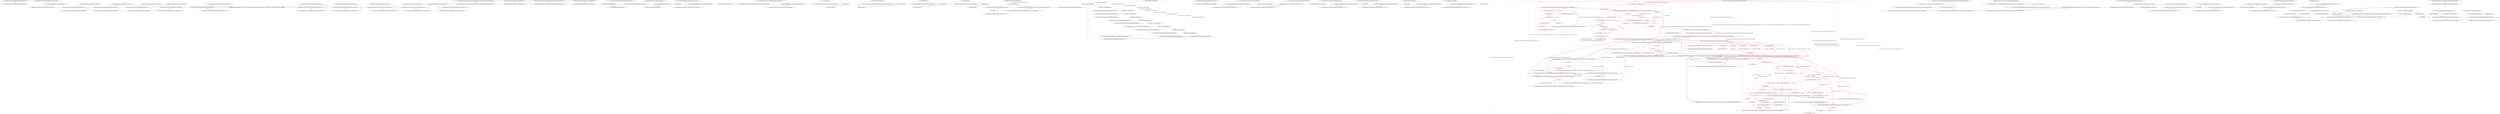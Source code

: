 digraph  {
n0 [cluster="Humanizer.Tests.Localisation.roRO.DateHumanizeTests.DateHumanizeTests()", label="Entry Humanizer.Tests.Localisation.roRO.DateHumanizeTests.DateHumanizeTests()", span="14-14"];
n1 [cluster="Humanizer.Tests.Localisation.roRO.DateHumanizeTests.DateHumanizeTests()", label="Exit Humanizer.Tests.Localisation.roRO.DateHumanizeTests.DateHumanizeTests()", span="14-14"];
n2 [cluster="Humanizer.Tests.Localisation.roRO.DateHumanizeTests.HoursAgo(int, string)", label="Entry Humanizer.Tests.Localisation.roRO.DateHumanizeTests.HoursAgo(int, string)", span="21-21"];
n3 [cluster="Humanizer.Tests.Localisation.roRO.DateHumanizeTests.HoursAgo(int, string)", label="DateHumanize.Verify(expected, hours, TimeUnit.Hour, Tense.Past)", span="23-23"];
n4 [cluster="Humanizer.Tests.Localisation.roRO.DateHumanizeTests.HoursAgo(int, string)", label="Exit Humanizer.Tests.Localisation.roRO.DateHumanizeTests.HoursAgo(int, string)", span="21-21"];
n5 [cluster="Humanizer.Tests.DateHumanize.Verify(string, int, Humanizer.Localisation.TimeUnit, Humanizer.Localisation.Tense, double?, System.Globalization.CultureInfo, System.DateTime?, System.DateTime?)", label="Entry Humanizer.Tests.DateHumanize.Verify(string, int, Humanizer.Localisation.TimeUnit, Humanizer.Localisation.Tense, double?, System.Globalization.CultureInfo, System.DateTime?, System.DateTime?)", span="35-35"];
n6 [cluster="Humanizer.Tests.Localisation.roRO.DateHumanizeTests.MinutesAgo(int, string)", label="Entry Humanizer.Tests.Localisation.roRO.DateHumanizeTests.MinutesAgo(int, string)", span="30-30"];
n7 [cluster="Humanizer.Tests.Localisation.roRO.DateHumanizeTests.MinutesAgo(int, string)", label="DateHumanize.Verify(expected, minutes, TimeUnit.Minute, Tense.Past)", span="32-32"];
n8 [cluster="Humanizer.Tests.Localisation.roRO.DateHumanizeTests.MinutesAgo(int, string)", label="Exit Humanizer.Tests.Localisation.roRO.DateHumanizeTests.MinutesAgo(int, string)", span="30-30"];
n9 [cluster="Humanizer.Tests.Localisation.roRO.DateHumanizeTests.SecondsAgo(int, string)", label="Entry Humanizer.Tests.Localisation.roRO.DateHumanizeTests.SecondsAgo(int, string)", span="38-38"];
n10 [cluster="Humanizer.Tests.Localisation.roRO.DateHumanizeTests.SecondsAgo(int, string)", label="DateHumanize.Verify(expected, seconds, TimeUnit.Second, Tense.Past)", span="40-40"];
n11 [cluster="Humanizer.Tests.Localisation.roRO.DateHumanizeTests.SecondsAgo(int, string)", label="Exit Humanizer.Tests.Localisation.roRO.DateHumanizeTests.SecondsAgo(int, string)", span="38-38"];
n12 [cluster="Humanizer.Tests.Localisation.roRO.DateHumanizeTests.DaysAgo(int, string)", label="Entry Humanizer.Tests.Localisation.roRO.DateHumanizeTests.DaysAgo(int, string)", span="46-46"];
n13 [cluster="Humanizer.Tests.Localisation.roRO.DateHumanizeTests.DaysAgo(int, string)", label="DateHumanize.Verify(expected, seconds, TimeUnit.Day, Tense.Past)", span="48-48"];
n14 [cluster="Humanizer.Tests.Localisation.roRO.DateHumanizeTests.DaysAgo(int, string)", label="Exit Humanizer.Tests.Localisation.roRO.DateHumanizeTests.DaysAgo(int, string)", span="46-46"];
n15 [cluster="Humanizer.Tests.Localisation.roRO.DateHumanizeTests.YearsAgo(int, string)", label="Entry Humanizer.Tests.Localisation.roRO.DateHumanizeTests.YearsAgo(int, string)", span="54-54"];
n16 [cluster="Humanizer.Tests.Localisation.roRO.DateHumanizeTests.YearsAgo(int, string)", label="DateHumanize.Verify(expected, seconds, TimeUnit.Year, Tense.Past)", span="56-56"];
n17 [cluster="Humanizer.Tests.Localisation.roRO.DateHumanizeTests.YearsAgo(int, string)", label="Exit Humanizer.Tests.Localisation.roRO.DateHumanizeTests.YearsAgo(int, string)", span="54-54"];
n18 [cluster="Humanizer.Tests.Localisation.roRO.DateHumanizeTests.MillisecondsAgo(int, string)", label="Entry Humanizer.Tests.Localisation.roRO.DateHumanizeTests.MillisecondsAgo(int, string)", span="62-62"];
n19 [cluster="Humanizer.Tests.Localisation.roRO.DateHumanizeTests.MillisecondsAgo(int, string)", label="DateHumanize.Verify(expected, milliseconds, TimeUnit.Millisecond, Tense.Past)", span="64-64"];
n20 [cluster="Humanizer.Tests.Localisation.roRO.DateHumanizeTests.MillisecondsAgo(int, string)", label="Exit Humanizer.Tests.Localisation.roRO.DateHumanizeTests.MillisecondsAgo(int, string)", span="62-62"];
n21 [cluster="Humanizer.Tests.Localisation.roRO.DateHumanizeTests.SecondsFromNow(int, string)", label="Entry Humanizer.Tests.Localisation.roRO.DateHumanizeTests.SecondsFromNow(int, string)", span="70-70"];
n22 [cluster="Humanizer.Tests.Localisation.roRO.DateHumanizeTests.SecondsFromNow(int, string)", label="DateHumanize.Verify(expected, seconds, TimeUnit.Second, Tense.Future)", span="72-72"];
n23 [cluster="Humanizer.Tests.Localisation.roRO.DateHumanizeTests.SecondsFromNow(int, string)", label="Exit Humanizer.Tests.Localisation.roRO.DateHumanizeTests.SecondsFromNow(int, string)", span="70-70"];
n24 [cluster="Humanizer.Tests.Localisation.roRO.DateHumanizeTests.MinutesFromNow(int, string)", label="Entry Humanizer.Tests.Localisation.roRO.DateHumanizeTests.MinutesFromNow(int, string)", span="78-78"];
n25 [cluster="Humanizer.Tests.Localisation.roRO.DateHumanizeTests.MinutesFromNow(int, string)", label="DateHumanize.Verify(expected, minutes, TimeUnit.Minute, Tense.Future)", span="80-80"];
n26 [cluster="Humanizer.Tests.Localisation.roRO.DateHumanizeTests.MinutesFromNow(int, string)", label="Exit Humanizer.Tests.Localisation.roRO.DateHumanizeTests.MinutesFromNow(int, string)", span="78-78"];
n27 [cluster="Humanizer.Tests.Localisation.roRO.DateHumanizeTests.HoursFromNow(int, string)", label="Entry Humanizer.Tests.Localisation.roRO.DateHumanizeTests.HoursFromNow(int, string)", span="86-86"];
n28 [cluster="Humanizer.Tests.Localisation.roRO.DateHumanizeTests.HoursFromNow(int, string)", label="DateHumanize.Verify(expected, hours, TimeUnit.Hour, Tense.Future)", span="88-88"];
n29 [cluster="Humanizer.Tests.Localisation.roRO.DateHumanizeTests.HoursFromNow(int, string)", label="Exit Humanizer.Tests.Localisation.roRO.DateHumanizeTests.HoursFromNow(int, string)", span="86-86"];
n30 [cluster="Humanizer.Tests.Localisation.roRO.DateHumanizeTests.DaysFromNow(int, string)", label="Entry Humanizer.Tests.Localisation.roRO.DateHumanizeTests.DaysFromNow(int, string)", span="94-94"];
n31 [cluster="Humanizer.Tests.Localisation.roRO.DateHumanizeTests.DaysFromNow(int, string)", label="DateHumanize.Verify(expected, days, TimeUnit.Day, Tense.Future)", span="96-96"];
n32 [cluster="Humanizer.Tests.Localisation.roRO.DateHumanizeTests.DaysFromNow(int, string)", label="Exit Humanizer.Tests.Localisation.roRO.DateHumanizeTests.DaysFromNow(int, string)", span="94-94"];
n33 [cluster="Humanizer.Tests.Localisation.roRO.DateHumanizeTests.YearsFromNow(int, string)", label="Entry Humanizer.Tests.Localisation.roRO.DateHumanizeTests.YearsFromNow(int, string)", span="102-102"];
n34 [cluster="Humanizer.Tests.Localisation.roRO.DateHumanizeTests.YearsFromNow(int, string)", label="DateHumanize.Verify(expected, years, TimeUnit.Year, Tense.Future)", span="104-104"];
n35 [cluster="Humanizer.Tests.Localisation.roRO.DateHumanizeTests.YearsFromNow(int, string)", label="Exit Humanizer.Tests.Localisation.roRO.DateHumanizeTests.YearsFromNow(int, string)", span="102-102"];
m0_2 [cluster="Humanizer.Localisation.Formatters.IFormatter.DateHumanize(Humanizer.Localisation.TimeUnit, Humanizer.Localisation.Tense, int)", file="MetricNumeralExtensions.cs", label="Entry Humanizer.Localisation.Formatters.IFormatter.DateHumanize(Humanizer.Localisation.TimeUnit, Humanizer.Localisation.Tense, int)", span="10-10"];
m0_3 [cluster="Humanizer.Localisation.Formatters.IFormatter.DateHumanize(Humanizer.Localisation.TimeUnit, Humanizer.Localisation.Tense, int)", file="MetricNumeralExtensions.cs", label="Exit Humanizer.Localisation.Formatters.IFormatter.DateHumanize(Humanizer.Localisation.TimeUnit, Humanizer.Localisation.Tense, int)", span="10-10"];
m0_0 [cluster="Humanizer.Localisation.Formatters.IFormatter.DateHumanize_Now()", file="MetricNumeralExtensions.cs", label="Entry Humanizer.Localisation.Formatters.IFormatter.DateHumanize_Now()", span="9-9"];
m0_1 [cluster="Humanizer.Localisation.Formatters.IFormatter.DateHumanize_Now()", file="MetricNumeralExtensions.cs", label="Exit Humanizer.Localisation.Formatters.IFormatter.DateHumanize_Now()", span="9-9"];
m0_6 [cluster="Humanizer.Localisation.Formatters.IFormatter.TimeSpanHumanize(Humanizer.Localisation.TimeUnit, int)", file="MetricNumeralExtensions.cs", label="Entry Humanizer.Localisation.Formatters.IFormatter.TimeSpanHumanize(Humanizer.Localisation.TimeUnit, int)", span="13-13"];
m0_7 [cluster="Humanizer.Localisation.Formatters.IFormatter.TimeSpanHumanize(Humanizer.Localisation.TimeUnit, int)", file="MetricNumeralExtensions.cs", label="Exit Humanizer.Localisation.Formatters.IFormatter.TimeSpanHumanize(Humanizer.Localisation.TimeUnit, int)", span="13-13"];
m0_4 [cluster="Humanizer.Localisation.Formatters.IFormatter.TimeSpanHumanize_Zero()", file="MetricNumeralExtensions.cs", label="Entry Humanizer.Localisation.Formatters.IFormatter.TimeSpanHumanize_Zero()", span="12-12"];
m0_5 [cluster="Humanizer.Localisation.Formatters.IFormatter.TimeSpanHumanize_Zero()", file="MetricNumeralExtensions.cs", label="Exit Humanizer.Localisation.Formatters.IFormatter.TimeSpanHumanize_Zero()", span="12-12"];
m2_28 [cluster="int.ToString(System.IFormatProvider)", file="NumberToWordsConverterRegistry.cs", label="Entry int.ToString(System.IFormatProvider)", span="0-0"];
m2_7 [cluster="Humanizer.Localisation.Ordinalizers.SpanishOrdinalizer.SpanishOrdinalizer()", file="NumberToWordsConverterRegistry.cs", label="Entry Humanizer.Localisation.Ordinalizers.SpanishOrdinalizer.SpanishOrdinalizer()", span="2-2"];
m2_25 [cluster="Humanizer.OrdinalizeExtensions.Ordinalize(int)", file="NumberToWordsConverterRegistry.cs", label="Entry Humanizer.OrdinalizeExtensions.Ordinalize(int)", span="50-50"];
m2_26 [cluster="Humanizer.OrdinalizeExtensions.Ordinalize(int)", file="NumberToWordsConverterRegistry.cs", label="return Ordinalizer.Convert(number, number.ToString(CultureInfo.InvariantCulture));", span="52-52"];
m2_27 [cluster="Humanizer.OrdinalizeExtensions.Ordinalize(int)", file="NumberToWordsConverterRegistry.cs", label="Exit Humanizer.OrdinalizeExtensions.Ordinalize(int)", span="50-50"];
m2_21 [cluster="Humanizer.OrdinalizeExtensions.Ordinalize(string, Humanizer.GrammaticalGender)", file="NumberToWordsConverterRegistry.cs", label="Entry Humanizer.OrdinalizeExtensions.Ordinalize(string, Humanizer.GrammaticalGender)", span="40-40"];
m2_22 [cluster="Humanizer.OrdinalizeExtensions.Ordinalize(string, Humanizer.GrammaticalGender)", file="NumberToWordsConverterRegistry.cs", label="return Ordinalizer.Convert(int.Parse(numberString), numberString, gender);", span="42-42"];
m2_23 [cluster="Humanizer.OrdinalizeExtensions.Ordinalize(string, Humanizer.GrammaticalGender)", file="NumberToWordsConverterRegistry.cs", label="Exit Humanizer.OrdinalizeExtensions.Ordinalize(string, Humanizer.GrammaticalGender)", span="40-40"];
m2_11 [cluster="Humanizer.Localisation.Ordinalizers.BrazilianPortugueseOrdinalizer.BrazilianPortugueseOrdinalizer()", file="NumberToWordsConverterRegistry.cs", label="Entry Humanizer.Localisation.Ordinalizers.BrazilianPortugueseOrdinalizer.BrazilianPortugueseOrdinalizer()", span="2-2"];
m2_16 [cluster="Humanizer.OrdinalizeExtensions.Ordinalize(string)", file="NumberToWordsConverterRegistry.cs", label="Entry Humanizer.OrdinalizeExtensions.Ordinalize(string)", span="26-26"];
m2_17 [cluster="Humanizer.OrdinalizeExtensions.Ordinalize(string)", file="NumberToWordsConverterRegistry.cs", label="return Ordinalizer.Convert(int.Parse(numberString), numberString);", span="28-28"];
m2_18 [cluster="Humanizer.OrdinalizeExtensions.Ordinalize(string)", file="NumberToWordsConverterRegistry.cs", label="Exit Humanizer.OrdinalizeExtensions.Ordinalize(string)", span="26-26"];
m2_19 [cluster="int.Parse(string)", file="NumberToWordsConverterRegistry.cs", label="Entry int.Parse(string)", span="0-0"];
m2_3 [cluster="Humanizer.Localisation.Ordinalizers.EnglishOrdinalizer.EnglishOrdinalizer()", file="NumberToWordsConverterRegistry.cs", label="Entry Humanizer.Localisation.Ordinalizers.EnglishOrdinalizer.EnglishOrdinalizer()", span="2-2"];
m2_20 [cluster="Humanizer.Localisation.Ordinalizers.DefaultOrdinalizer.Convert(int, string)", file="NumberToWordsConverterRegistry.cs", label="Entry Humanizer.Localisation.Ordinalizers.DefaultOrdinalizer.Convert(int, string)", span="9-9"];
m2_29 [cluster="Humanizer.OrdinalizeExtensions.Ordinalize(int, Humanizer.GrammaticalGender)", file="NumberToWordsConverterRegistry.cs", label="Entry Humanizer.OrdinalizeExtensions.Ordinalize(int, Humanizer.GrammaticalGender)", span="64-64"];
m2_30 [cluster="Humanizer.OrdinalizeExtensions.Ordinalize(int, Humanizer.GrammaticalGender)", file="NumberToWordsConverterRegistry.cs", label="return Ordinalizer.Convert(number, number.ToString(CultureInfo.InvariantCulture), gender);", span="66-66"];
m2_31 [cluster="Humanizer.OrdinalizeExtensions.Ordinalize(int, Humanizer.GrammaticalGender)", file="NumberToWordsConverterRegistry.cs", label="Exit Humanizer.OrdinalizeExtensions.Ordinalize(int, Humanizer.GrammaticalGender)", span="64-64"];
m2_15 [cluster="Humanizer.Localisation.Ordinalizers.RussianOrdinalizer.RussianOrdinalizer()", file="NumberToWordsConverterRegistry.cs", label="Entry Humanizer.Localisation.Ordinalizers.RussianOrdinalizer.RussianOrdinalizer()", span="2-2"];
m2_12 [cluster="lambda expression", file="NumberToWordsConverterRegistry.cs", label="Entry lambda expression", span="18-18"];
m2_0 [cluster="lambda expression", file="NumberToWordsConverterRegistry.cs", label="Entry lambda expression", span="15-15"];
m2_1 [cluster="lambda expression", file="NumberToWordsConverterRegistry.cs", label="new EnglishOrdinalizer()", span="15-15"];
m2_2 [cluster="lambda expression", file="NumberToWordsConverterRegistry.cs", label="Exit lambda expression", span="15-15"];
m2_4 [cluster="lambda expression", file="NumberToWordsConverterRegistry.cs", label="Entry lambda expression", span="16-16"];
m2_5 [cluster="lambda expression", color=red, community=0, file="NumberToWordsConverterRegistry.cs", label="10: new SpanishOrdinalizer()", span="16-16"];
m2_6 [cluster="lambda expression", file="NumberToWordsConverterRegistry.cs", label="Exit lambda expression", span="16-16"];
m2_8 [cluster="lambda expression", file="NumberToWordsConverterRegistry.cs", label="Entry lambda expression", span="17-17"];
m2_9 [cluster="lambda expression", file="NumberToWordsConverterRegistry.cs", label="new BrazilianPortugueseOrdinalizer()", span="17-17"];
m2_10 [cluster="lambda expression", file="NumberToWordsConverterRegistry.cs", label="Exit lambda expression", span="17-17"];
m2_13 [cluster="lambda expression", file="NumberToWordsConverterRegistry.cs", label="new RussianOrdinalizer()", span="18-18"];
m2_14 [cluster="lambda expression", file="NumberToWordsConverterRegistry.cs", label="Exit lambda expression", span="18-18"];
m2_24 [cluster="Humanizer.Localisation.Ordinalizers.DefaultOrdinalizer.Convert(int, string, Humanizer.GrammaticalGender)", file="NumberToWordsConverterRegistry.cs", label="Entry Humanizer.Localisation.Ordinalizers.DefaultOrdinalizer.Convert(int, string, Humanizer.GrammaticalGender)", span="4-4"];
m3_3 [cluster="Humanizer.Localisation.Ordinalizers.DefaultOrdinalizer.Convert(int, string)", file="NumberToWordsTests.cs", label="Entry Humanizer.Localisation.Ordinalizers.DefaultOrdinalizer.Convert(int, string)", span="9-9"];
m3_4 [cluster="Humanizer.Localisation.Ordinalizers.DefaultOrdinalizer.Convert(int, string)", color=red, community=0, file="NumberToWordsTests.cs", label="15: return numberString;", span="11-11"];
m3_5 [cluster="Humanizer.Localisation.Ordinalizers.DefaultOrdinalizer.Convert(int, string)", file="NumberToWordsTests.cs", label="Exit Humanizer.Localisation.Ordinalizers.DefaultOrdinalizer.Convert(int, string)", span="9-9"];
m3_0 [cluster="Humanizer.Localisation.Ordinalizers.DefaultOrdinalizer.Convert(int, string, Humanizer.GrammaticalGender)", file="NumberToWordsTests.cs", label="Entry Humanizer.Localisation.Ordinalizers.DefaultOrdinalizer.Convert(int, string, Humanizer.GrammaticalGender)", span="4-4"];
m3_1 [cluster="Humanizer.Localisation.Ordinalizers.DefaultOrdinalizer.Convert(int, string, Humanizer.GrammaticalGender)", color=red, community=0, file="NumberToWordsTests.cs", label="15: return Convert(number, numberString);", span="6-6"];
m3_2 [cluster="Humanizer.Localisation.Ordinalizers.DefaultOrdinalizer.Convert(int, string, Humanizer.GrammaticalGender)", file="NumberToWordsTests.cs", label="Exit Humanizer.Localisation.Ordinalizers.DefaultOrdinalizer.Convert(int, string, Humanizer.GrammaticalGender)", span="4-4"];
m3_6 [file="NumberToWordsTests.cs", label="Humanizer.Localisation.Ordinalizers.DefaultOrdinalizer", span=""];
m4_13 [cluster="Humanizer.Configuration.LocaliserRegistry<TLocaliser>.Register(string, TLocaliser)", file="OrdinalizerRegistry.cs", label="Entry Humanizer.Configuration.LocaliserRegistry<TLocaliser>.Register(string, TLocaliser)", span="54-54"];
m4_15 [cluster="Humanizer.Localisation.Ordinalizers.SpanishOrdinalizer.SpanishOrdinalizer()", file="OrdinalizerRegistry.cs", label="Entry Humanizer.Localisation.Ordinalizers.SpanishOrdinalizer.SpanishOrdinalizer()", span="2-2"];
m4_21 [cluster="Humanizer.Localisation.Ordinalizers.TurkishOrdinalizer.TurkishOrdinalizer()", file="OrdinalizerRegistry.cs", label="Entry Humanizer.Localisation.Ordinalizers.TurkishOrdinalizer.TurkishOrdinalizer()", span="7-7"];
m4_22 [cluster="Humanizer.Localisation.Ordinalizers.UkrainianOrdinalizer.UkrainianOrdinalizer()", file="OrdinalizerRegistry.cs", label="Entry Humanizer.Localisation.Ordinalizers.UkrainianOrdinalizer.UkrainianOrdinalizer()", span="2-2"];
m4_14 [cluster="Humanizer.Localisation.Ordinalizers.EnglishOrdinalizer.EnglishOrdinalizer()", file="OrdinalizerRegistry.cs", label="Entry Humanizer.Localisation.Ordinalizers.EnglishOrdinalizer.EnglishOrdinalizer()", span="2-2"];
m4_12 [cluster="Humanizer.Localisation.Ordinalizers.GermanOrdinalizer.GermanOrdinalizer()", file="OrdinalizerRegistry.cs", label="Entry Humanizer.Localisation.Ordinalizers.GermanOrdinalizer.GermanOrdinalizer()", span="2-2"];
m4_0 [cluster="Humanizer.Configuration.OrdinalizerRegistry.OrdinalizerRegistry()", file="OrdinalizerRegistry.cs", label="Entry Humanizer.Configuration.OrdinalizerRegistry.OrdinalizerRegistry()", span="6-6"];
m4_1 [cluster="Humanizer.Configuration.OrdinalizerRegistry.OrdinalizerRegistry()", file="OrdinalizerRegistry.cs", label="Register(''de'', new GermanOrdinalizer())", span="8-8"];
m4_2 [cluster="Humanizer.Configuration.OrdinalizerRegistry.OrdinalizerRegistry()", file="OrdinalizerRegistry.cs", label="Register(''en'', new EnglishOrdinalizer())", span="9-9"];
m4_3 [cluster="Humanizer.Configuration.OrdinalizerRegistry.OrdinalizerRegistry()", file="OrdinalizerRegistry.cs", label="Register(''es'', new SpanishOrdinalizer())", span="10-10"];
m4_4 [cluster="Humanizer.Configuration.OrdinalizerRegistry.OrdinalizerRegistry()", file="OrdinalizerRegistry.cs", label="Register(''it'', new ItalianOrdinalizer())", span="11-11"];
m4_5 [cluster="Humanizer.Configuration.OrdinalizerRegistry.OrdinalizerRegistry()", file="OrdinalizerRegistry.cs", label="Register(''nl'', new DutchOrdinalizer())", span="12-12"];
m4_6 [cluster="Humanizer.Configuration.OrdinalizerRegistry.OrdinalizerRegistry()", file="OrdinalizerRegistry.cs", label="Register(''pt'', new PortugueseOrdinalizer())", span="13-13"];
m4_7 [cluster="Humanizer.Configuration.OrdinalizerRegistry.OrdinalizerRegistry()", color=red, community=0, file="OrdinalizerRegistry.cs", label="24: Register(''ro'', new RomanianOrdinalizer())", span="14-14"];
m4_8 [cluster="Humanizer.Configuration.OrdinalizerRegistry.OrdinalizerRegistry()", file="OrdinalizerRegistry.cs", label="Register(''ru'', new RussianOrdinalizer())", span="15-15"];
m4_9 [cluster="Humanizer.Configuration.OrdinalizerRegistry.OrdinalizerRegistry()", file="OrdinalizerRegistry.cs", label="Register(''tr'', new TurkishOrdinalizer())", span="16-16"];
m4_10 [cluster="Humanizer.Configuration.OrdinalizerRegistry.OrdinalizerRegistry()", file="OrdinalizerRegistry.cs", label="Register(''uk'', new UkrainianOrdinalizer())", span="17-17"];
m4_11 [cluster="Humanizer.Configuration.OrdinalizerRegistry.OrdinalizerRegistry()", file="OrdinalizerRegistry.cs", label="Exit Humanizer.Configuration.OrdinalizerRegistry.OrdinalizerRegistry()", span="6-6"];
m4_16 [cluster="Humanizer.Localisation.Ordinalizers.ItalianOrdinalizer.ItalianOrdinalizer()", file="OrdinalizerRegistry.cs", label="Entry Humanizer.Localisation.Ordinalizers.ItalianOrdinalizer.ItalianOrdinalizer()", span="2-2"];
m4_17 [cluster="Humanizer.Localisation.Ordinalizers.DutchOrdinalizer.DutchOrdinalizer()", file="OrdinalizerRegistry.cs", label="Entry Humanizer.Localisation.Ordinalizers.DutchOrdinalizer.DutchOrdinalizer()", span="2-2"];
m4_18 [cluster="Humanizer.Localisation.Ordinalizers.PortugueseOrdinalizer.PortugueseOrdinalizer()", file="OrdinalizerRegistry.cs", label="Entry Humanizer.Localisation.Ordinalizers.PortugueseOrdinalizer.PortugueseOrdinalizer()", span="2-2"];
m4_19 [cluster="Humanizer.Localisation.Ordinalizers.RomanianOrdinalizer.RomanianOrdinalizer()", file="OrdinalizerRegistry.cs", label="Entry Humanizer.Localisation.Ordinalizers.RomanianOrdinalizer.RomanianOrdinalizer()", span="6-6"];
m4_20 [cluster="Humanizer.Localisation.Ordinalizers.RussianOrdinalizer.RussianOrdinalizer()", file="OrdinalizerRegistry.cs", label="Entry Humanizer.Localisation.Ordinalizers.RussianOrdinalizer.RussianOrdinalizer()", span="2-2"];
m4_23 [file="OrdinalizerRegistry.cs", label="Humanizer.Configuration.OrdinalizerRegistry", span=""];
m5_0 [cluster="Humanizer.Tests.Localisation.roRO.OrdinalizerTests.OrdinalizerTests()", file="OrdinalizerTests.cs", label="Entry Humanizer.Tests.Localisation.roRO.OrdinalizerTests.OrdinalizerTests()", span="6-6"];
m5_1 [cluster="Humanizer.Tests.Localisation.roRO.OrdinalizerTests.OrdinalizerTests()", file="OrdinalizerTests.cs", label="Exit Humanizer.Tests.Localisation.roRO.OrdinalizerTests.OrdinalizerTests()", span="6-6"];
m5_14 [cluster="int.Ordinalize(Humanizer.GrammaticalGender)", file="OrdinalizerTests.cs", label="Entry int.Ordinalize(Humanizer.GrammaticalGender)", span="53-53"];
m5_18 [cluster="string.Ordinalize(Humanizer.GrammaticalGender)", file="OrdinalizerTests.cs", label="Entry string.Ordinalize(Humanizer.GrammaticalGender)", span="29-29"];
m5_22 [cluster="Humanizer.Tests.Localisation.roRO.OrdinalizerTests.FeminineText(string, string)", file="OrdinalizerTests.cs", label="Entry Humanizer.Tests.Localisation.roRO.OrdinalizerTests.FeminineText(string, string)", span="69-69"];
m5_23 [cluster="Humanizer.Tests.Localisation.roRO.OrdinalizerTests.FeminineText(string, string)", color=red, community=0, file="OrdinalizerTests.cs", label="9: Assert.Equal(expected, number.Ordinalize(GrammaticalGender.Feminine))", span="71-71"];
m5_24 [cluster="Humanizer.Tests.Localisation.roRO.OrdinalizerTests.FeminineText(string, string)", file="OrdinalizerTests.cs", label="Exit Humanizer.Tests.Localisation.roRO.OrdinalizerTests.FeminineText(string, string)", span="69-69"];
m5_11 [cluster="Humanizer.Tests.Localisation.roRO.OrdinalizerTests.MasculineNumber(int, string)", file="OrdinalizerTests.cs", label="Entry Humanizer.Tests.Localisation.roRO.OrdinalizerTests.MasculineNumber(int, string)", span="39-39"];
m5_12 [cluster="Humanizer.Tests.Localisation.roRO.OrdinalizerTests.MasculineNumber(int, string)", color=red, community=0, file="OrdinalizerTests.cs", label="12: Assert.Equal(expected, number.Ordinalize(GrammaticalGender.Masculine))", span="41-41"];
m5_13 [cluster="Humanizer.Tests.Localisation.roRO.OrdinalizerTests.MasculineNumber(int, string)", file="OrdinalizerTests.cs", label="Exit Humanizer.Tests.Localisation.roRO.OrdinalizerTests.MasculineNumber(int, string)", span="39-39"];
m5_10 [cluster="string.Ordinalize()", file="OrdinalizerTests.cs", label="Entry string.Ordinalize()", span="15-15"];
m5_19 [cluster="Humanizer.Tests.Localisation.roRO.OrdinalizerTests.FeminineNumber(int, string)", file="OrdinalizerTests.cs", label="Entry Humanizer.Tests.Localisation.roRO.OrdinalizerTests.FeminineNumber(int, string)", span="59-59"];
m5_20 [cluster="Humanizer.Tests.Localisation.roRO.OrdinalizerTests.FeminineNumber(int, string)", color=red, community=0, file="OrdinalizerTests.cs", label="9: Assert.Equal(expected, number.Ordinalize(GrammaticalGender.Feminine))", span="61-61"];
m5_21 [cluster="Humanizer.Tests.Localisation.roRO.OrdinalizerTests.FeminineNumber(int, string)", file="OrdinalizerTests.cs", label="Exit Humanizer.Tests.Localisation.roRO.OrdinalizerTests.FeminineNumber(int, string)", span="59-59"];
m5_6 [cluster="Unk.Equal", file="OrdinalizerTests.cs", label="Entry Unk.Equal", span=""];
m5_5 [cluster="int.Ordinalize()", file="OrdinalizerTests.cs", label="Entry int.Ordinalize()", span="39-39"];
m5_15 [cluster="Humanizer.Tests.Localisation.roRO.OrdinalizerTests.MasculineText(string, string)", file="OrdinalizerTests.cs", label="Entry Humanizer.Tests.Localisation.roRO.OrdinalizerTests.MasculineText(string, string)", span="49-49"];
m5_16 [cluster="Humanizer.Tests.Localisation.roRO.OrdinalizerTests.MasculineText(string, string)", color=red, community=0, file="OrdinalizerTests.cs", label="12: Assert.Equal(expected, number.Ordinalize(GrammaticalGender.Masculine))", span="51-51"];
m5_17 [cluster="Humanizer.Tests.Localisation.roRO.OrdinalizerTests.MasculineText(string, string)", file="OrdinalizerTests.cs", label="Exit Humanizer.Tests.Localisation.roRO.OrdinalizerTests.MasculineText(string, string)", span="49-49"];
m5_2 [cluster="Humanizer.Tests.Localisation.roRO.OrdinalizerTests.GenderlessNumber(int, string)", file="OrdinalizerTests.cs", label="Entry Humanizer.Tests.Localisation.roRO.OrdinalizerTests.GenderlessNumber(int, string)", span="17-17"];
m5_3 [cluster="Humanizer.Tests.Localisation.roRO.OrdinalizerTests.GenderlessNumber(int, string)", color=red, community=0, file="OrdinalizerTests.cs", label="12: Assert.Equal(expected, number.Ordinalize())", span="19-19"];
m5_4 [cluster="Humanizer.Tests.Localisation.roRO.OrdinalizerTests.GenderlessNumber(int, string)", file="OrdinalizerTests.cs", label="Exit Humanizer.Tests.Localisation.roRO.OrdinalizerTests.GenderlessNumber(int, string)", span="17-17"];
m5_7 [cluster="Humanizer.Tests.Localisation.roRO.OrdinalizerTests.GenderlessText(string, string)", file="OrdinalizerTests.cs", label="Entry Humanizer.Tests.Localisation.roRO.OrdinalizerTests.GenderlessText(string, string)", span="28-28"];
m5_8 [cluster="Humanizer.Tests.Localisation.roRO.OrdinalizerTests.GenderlessText(string, string)", color=red, community=0, file="OrdinalizerTests.cs", label="12: Assert.Equal(expected, number.Ordinalize())", span="30-30"];
m5_9 [cluster="Humanizer.Tests.Localisation.roRO.OrdinalizerTests.GenderlessText(string, string)", file="OrdinalizerTests.cs", label="Exit Humanizer.Tests.Localisation.roRO.OrdinalizerTests.GenderlessText(string, string)", span="28-28"];
m7_100 [cluster="Humanizer.Localisation.NumberToWords.Romanian.RomanianCardinalNumberConverter.MillionsConverter(int, Humanizer.GrammaticalGender)", file="RomanianCardinalNumberConverter.cs", label="Entry Humanizer.Localisation.NumberToWords.Romanian.RomanianCardinalNumberConverter.MillionsConverter(int, Humanizer.GrammaticalGender)", span="327-327"];
m7_101 [cluster="Humanizer.Localisation.NumberToWords.Romanian.RomanianCardinalNumberConverter.MillionsConverter(int, Humanizer.GrammaticalGender)", color=red, community=0, file="RomanianCardinalNumberConverter.cs", label="22: number == 0", span="329-329"];
m7_103 [cluster="Humanizer.Localisation.NumberToWords.Romanian.RomanianCardinalNumberConverter.MillionsConverter(int, Humanizer.GrammaticalGender)", color=red, community=0, file="RomanianCardinalNumberConverter.cs", label="22: number == 1", span="332-332"];
m7_105 [cluster="Humanizer.Localisation.NumberToWords.Romanian.RomanianCardinalNumberConverter.MillionsConverter(int, Humanizer.GrammaticalGender)", color=red, community=0, file="RomanianCardinalNumberConverter.cs", label="22: return ThreeDigitSetConverter(number, GrammaticalGender.Feminine, true) + (IsAbove20(number) ? '' '' + _joinAbove20 : String.Empty) + '' milioane'';", span="336-336"];
m7_102 [cluster="Humanizer.Localisation.NumberToWords.Romanian.RomanianCardinalNumberConverter.MillionsConverter(int, Humanizer.GrammaticalGender)", color=red, community=0, file="RomanianCardinalNumberConverter.cs", label="22: return String.Empty;", span="330-330"];
m7_104 [cluster="Humanizer.Localisation.NumberToWords.Romanian.RomanianCardinalNumberConverter.MillionsConverter(int, Humanizer.GrammaticalGender)", color=red, community=0, file="RomanianCardinalNumberConverter.cs", label="22: return _masculineSingular + '' milion'';", span="333-333"];
m7_106 [cluster="Humanizer.Localisation.NumberToWords.Romanian.RomanianCardinalNumberConverter.MillionsConverter(int, Humanizer.GrammaticalGender)", file="RomanianCardinalNumberConverter.cs", label="Exit Humanizer.Localisation.NumberToWords.Romanian.RomanianCardinalNumberConverter.MillionsConverter(int, Humanizer.GrammaticalGender)", span="327-327"];
m7_19 [cluster="Humanizer.Localisation.NumberToWords.Romanian.RomanianCardinalNumberConverter.SplitEveryThreeDigits(int)", file="RomanianCardinalNumberConverter.cs", label="Entry Humanizer.Localisation.NumberToWords.Romanian.RomanianCardinalNumberConverter.SplitEveryThreeDigits(int)", span="142-142"];
m7_26 [cluster="Humanizer.Localisation.NumberToWords.Romanian.RomanianCardinalNumberConverter.SplitEveryThreeDigits(int)", color=red, community=0, file="RomanianCardinalNumberConverter.cs", label="13: List<int> parts = new List<int>()", span="144-144"];
m7_27 [cluster="Humanizer.Localisation.NumberToWords.Romanian.RomanianCardinalNumberConverter.SplitEveryThreeDigits(int)", color=red, community=0, file="RomanianCardinalNumberConverter.cs", label="13: int rest = number", span="145-145"];
m7_30 [cluster="Humanizer.Localisation.NumberToWords.Romanian.RomanianCardinalNumberConverter.SplitEveryThreeDigits(int)", color=red, community=0, file="RomanianCardinalNumberConverter.cs", label="13: parts.Add(threeDigit)", span="151-151"];
m7_32 [cluster="Humanizer.Localisation.NumberToWords.Romanian.RomanianCardinalNumberConverter.SplitEveryThreeDigits(int)", color=red, community=0, file="RomanianCardinalNumberConverter.cs", label="13: return parts;", span="156-156"];
m7_28 [cluster="Humanizer.Localisation.NumberToWords.Romanian.RomanianCardinalNumberConverter.SplitEveryThreeDigits(int)", color=red, community=0, file="RomanianCardinalNumberConverter.cs", label="13: rest > 0", span="147-147"];
m7_29 [cluster="Humanizer.Localisation.NumberToWords.Romanian.RomanianCardinalNumberConverter.SplitEveryThreeDigits(int)", color=red, community=0, file="RomanianCardinalNumberConverter.cs", label="13: int threeDigit = rest % 1000", span="149-149"];
m7_31 [cluster="Humanizer.Localisation.NumberToWords.Romanian.RomanianCardinalNumberConverter.SplitEveryThreeDigits(int)", color=red, community=0, file="RomanianCardinalNumberConverter.cs", label="13: rest = (int)(rest / 1000)", span="153-153"];
m7_33 [cluster="Humanizer.Localisation.NumberToWords.Romanian.RomanianCardinalNumberConverter.SplitEveryThreeDigits(int)", file="RomanianCardinalNumberConverter.cs", label="Exit Humanizer.Localisation.NumberToWords.Romanian.RomanianCardinalNumberConverter.SplitEveryThreeDigits(int)", span="142-142"];
m7_34 [cluster="System.Collections.Generic.List<T>.List()", file="RomanianCardinalNumberConverter.cs", label="Entry System.Collections.Generic.List<T>.List()", span="0-0"];
m7_23 [cluster="string.Trim()", file="RomanianCardinalNumberConverter.cs", label="Entry string.Trim()", span="0-0"];
m7_79 [cluster="string.Contains(string)", file="RomanianCardinalNumberConverter.cs", label="Entry string.Contains(string)", span="0-0"];
m7_90 [cluster="Humanizer.Localisation.NumberToWords.Romanian.RomanianCardinalNumberConverter.UnitsConverter(int, Humanizer.GrammaticalGender)", file="RomanianCardinalNumberConverter.cs", label="Entry Humanizer.Localisation.NumberToWords.Romanian.RomanianCardinalNumberConverter.UnitsConverter(int, Humanizer.GrammaticalGender)", span="285-285"];
m7_91 [cluster="Humanizer.Localisation.NumberToWords.Romanian.RomanianCardinalNumberConverter.UnitsConverter(int, Humanizer.GrammaticalGender)", color=red, community=0, file="RomanianCardinalNumberConverter.cs", label="4: return ThreeDigitSetConverter(number, gender, true);", span="287-287"];
m7_92 [cluster="Humanizer.Localisation.NumberToWords.Romanian.RomanianCardinalNumberConverter.UnitsConverter(int, Humanizer.GrammaticalGender)", file="RomanianCardinalNumberConverter.cs", label="Exit Humanizer.Localisation.NumberToWords.Romanian.RomanianCardinalNumberConverter.UnitsConverter(int, Humanizer.GrammaticalGender)", span="285-285"];
m7_52 [cluster="Humanizer.Localisation.NumberToWords.Romanian.RomanianCardinalNumberConverter.ThreeDigitSetConverter(int, Humanizer.GrammaticalGender, bool)", file="RomanianCardinalNumberConverter.cs", label="Entry Humanizer.Localisation.NumberToWords.Romanian.RomanianCardinalNumberConverter.ThreeDigitSetConverter(int, Humanizer.GrammaticalGender, bool)", span="204-204"];
m7_53 [cluster="Humanizer.Localisation.NumberToWords.Romanian.RomanianCardinalNumberConverter.ThreeDigitSetConverter(int, Humanizer.GrammaticalGender, bool)", color=red, community=0, file="RomanianCardinalNumberConverter.cs", label="17: number == 0", span="206-206"];
m7_55 [cluster="Humanizer.Localisation.NumberToWords.Romanian.RomanianCardinalNumberConverter.ThreeDigitSetConverter(int, Humanizer.GrammaticalGender, bool)", color=red, community=0, file="RomanianCardinalNumberConverter.cs", label="27: int tensAndUnits = number % 100", span="210-210"];
m7_56 [cluster="Humanizer.Localisation.NumberToWords.Romanian.RomanianCardinalNumberConverter.ThreeDigitSetConverter(int, Humanizer.GrammaticalGender, bool)", color=red, community=0, file="RomanianCardinalNumberConverter.cs", label="27: int hundreds = (int)(number / 100)", span="212-212"];
m7_63 [cluster="Humanizer.Localisation.NumberToWords.Romanian.RomanianCardinalNumberConverter.ThreeDigitSetConverter(int, Humanizer.GrammaticalGender, bool)", color=red, community=0, file="RomanianCardinalNumberConverter.cs", label="17: words += '' '' + getPartByGender(_units[tensAndUnits], gender)", span="229-229"];
m7_65 [cluster="Humanizer.Localisation.NumberToWords.Romanian.RomanianCardinalNumberConverter.ThreeDigitSetConverter(int, Humanizer.GrammaticalGender, bool)", color=red, community=0, file="RomanianCardinalNumberConverter.cs", label="17: words += '' '' + getPartByGender(_teensUnder20NumberToText[tensAndUnits - 10], gender)", span="234-234"];
m7_66 [cluster="Humanizer.Localisation.NumberToWords.Romanian.RomanianCardinalNumberConverter.ThreeDigitSetConverter(int, Humanizer.GrammaticalGender, bool)", color=red, community=0, file="RomanianCardinalNumberConverter.cs", label="27: string unitsText = (units == 0 ? String.Empty : '' '' + (_joinGroups + '' '' + getPartByGender(_units[units], gender)))", span="239-239"];
m7_54 [cluster="Humanizer.Localisation.NumberToWords.Romanian.RomanianCardinalNumberConverter.ThreeDigitSetConverter(int, Humanizer.GrammaticalGender, bool)", color=red, community=0, file="RomanianCardinalNumberConverter.cs", label="9: return String.Empty;", span="207-207"];
m7_57 [cluster="Humanizer.Localisation.NumberToWords.Romanian.RomanianCardinalNumberConverter.ThreeDigitSetConverter(int, Humanizer.GrammaticalGender, bool)", color=red, community=0, file="RomanianCardinalNumberConverter.cs", label="27: int units = tensAndUnits % 10", span="215-215"];
m7_58 [cluster="Humanizer.Localisation.NumberToWords.Romanian.RomanianCardinalNumberConverter.ThreeDigitSetConverter(int, Humanizer.GrammaticalGender, bool)", color=red, community=0, file="RomanianCardinalNumberConverter.cs", label="27: int tens = (int)(tensAndUnits / 10)", span="216-216"];
m7_62 [cluster="Humanizer.Localisation.NumberToWords.Romanian.RomanianCardinalNumberConverter.ThreeDigitSetConverter(int, Humanizer.GrammaticalGender, bool)", color=red, community=0, file="RomanianCardinalNumberConverter.cs", label="27: tensAndUnits <= 9", span="226-226"];
m7_64 [cluster="Humanizer.Localisation.NumberToWords.Romanian.RomanianCardinalNumberConverter.ThreeDigitSetConverter(int, Humanizer.GrammaticalGender, bool)", color=red, community=0, file="RomanianCardinalNumberConverter.cs", label="27: tensAndUnits <= 19", span="231-231"];
m7_60 [cluster="Humanizer.Localisation.NumberToWords.Romanian.RomanianCardinalNumberConverter.ThreeDigitSetConverter(int, Humanizer.GrammaticalGender, bool)", color=red, community=0, file="RomanianCardinalNumberConverter.cs", label="27: words += HundredsToText(hundreds)", span="221-221"];
m7_59 [cluster="Humanizer.Localisation.NumberToWords.Romanian.RomanianCardinalNumberConverter.ThreeDigitSetConverter(int, Humanizer.GrammaticalGender, bool)", color=red, community=0, file="RomanianCardinalNumberConverter.cs", label="27: string words = String.Empty", span="218-218"];
m7_61 [cluster="Humanizer.Localisation.NumberToWords.Romanian.RomanianCardinalNumberConverter.ThreeDigitSetConverter(int, Humanizer.GrammaticalGender, bool)", color=red, community=0, file="RomanianCardinalNumberConverter.cs", label="27: words +=  ((tens >= 2) ? '' '' : String.Empty) + _tensOver20NumberToText[tens]", span="224-224"];
m7_67 [cluster="Humanizer.Localisation.NumberToWords.Romanian.RomanianCardinalNumberConverter.ThreeDigitSetConverter(int, Humanizer.GrammaticalGender, bool)", color=red, community=0, file="RomanianCardinalNumberConverter.cs", label="17: words += unitsText", span="241-241"];
m7_68 [cluster="Humanizer.Localisation.NumberToWords.Romanian.RomanianCardinalNumberConverter.ThreeDigitSetConverter(int, Humanizer.GrammaticalGender, bool)", color=red, community=0, file="RomanianCardinalNumberConverter.cs", label="9: return words;", span="244-244"];
m7_69 [cluster="Humanizer.Localisation.NumberToWords.Romanian.RomanianCardinalNumberConverter.ThreeDigitSetConverter(int, Humanizer.GrammaticalGender, bool)", file="RomanianCardinalNumberConverter.cs", label="Exit Humanizer.Localisation.NumberToWords.Romanian.RomanianCardinalNumberConverter.ThreeDigitSetConverter(int, Humanizer.GrammaticalGender, bool)", span="204-204"];
m7_71 [cluster="Humanizer.Localisation.NumberToWords.Romanian.RomanianCardinalNumberConverter.getPartByGender(string, Humanizer.GrammaticalGender)", file="RomanianCardinalNumberConverter.cs", label="Entry Humanizer.Localisation.NumberToWords.Romanian.RomanianCardinalNumberConverter.getPartByGender(string, Humanizer.GrammaticalGender)", span="247-247"];
m7_72 [cluster="Humanizer.Localisation.NumberToWords.Romanian.RomanianCardinalNumberConverter.getPartByGender(string, Humanizer.GrammaticalGender)", color=red, community=0, file="RomanianCardinalNumberConverter.cs", label="4: multiGenderPart.Contains(''|'')", span="249-249"];
m7_73 [cluster="Humanizer.Localisation.NumberToWords.Romanian.RomanianCardinalNumberConverter.getPartByGender(string, Humanizer.GrammaticalGender)", color=red, community=0, file="RomanianCardinalNumberConverter.cs", label="4: String[] parts = multiGenderPart.Split('|')", span="251-251"];
m7_74 [cluster="Humanizer.Localisation.NumberToWords.Romanian.RomanianCardinalNumberConverter.getPartByGender(string, Humanizer.GrammaticalGender)", color=red, community=0, file="RomanianCardinalNumberConverter.cs", label="4: gender == GrammaticalGender.Feminine", span="252-252"];
m7_77 [cluster="Humanizer.Localisation.NumberToWords.Romanian.RomanianCardinalNumberConverter.getPartByGender(string, Humanizer.GrammaticalGender)", color=red, community=0, file="RomanianCardinalNumberConverter.cs", label="4: return multiGenderPart;", span="259-259"];
m7_75 [cluster="Humanizer.Localisation.NumberToWords.Romanian.RomanianCardinalNumberConverter.getPartByGender(string, Humanizer.GrammaticalGender)", color=red, community=0, file="RomanianCardinalNumberConverter.cs", label="4: return parts[1];", span="253-253"];
m7_76 [cluster="Humanizer.Localisation.NumberToWords.Romanian.RomanianCardinalNumberConverter.getPartByGender(string, Humanizer.GrammaticalGender)", color=red, community=0, file="RomanianCardinalNumberConverter.cs", label="4: return parts[0];", span="256-256"];
m7_78 [cluster="Humanizer.Localisation.NumberToWords.Romanian.RomanianCardinalNumberConverter.getPartByGender(string, Humanizer.GrammaticalGender)", file="RomanianCardinalNumberConverter.cs", label="Exit Humanizer.Localisation.NumberToWords.Romanian.RomanianCardinalNumberConverter.getPartByGender(string, Humanizer.GrammaticalGender)", span="247-247"];
m7_25 [cluster="string.Replace(string, string)", file="RomanianCardinalNumberConverter.cs", label="Entry string.Replace(string, string)", span="0-0"];
m7_70 [cluster="Humanizer.Localisation.NumberToWords.Romanian.RomanianCardinalNumberConverter.HundredsToText(int)", file="RomanianCardinalNumberConverter.cs", label="Entry Humanizer.Localisation.NumberToWords.Romanian.RomanianCardinalNumberConverter.HundredsToText(int)", span="267-267"];
m7_84 [cluster="Humanizer.Localisation.NumberToWords.Romanian.RomanianCardinalNumberConverter.HundredsToText(int)", color=red, community=0, file="RomanianCardinalNumberConverter.cs", label="26: hundreds == 0", span="269-269"];
m7_86 [cluster="Humanizer.Localisation.NumberToWords.Romanian.RomanianCardinalNumberConverter.HundredsToText(int)", color=red, community=0, file="RomanianCardinalNumberConverter.cs", label="26: hundreds == 1", span="272-272"];
m7_88 [cluster="Humanizer.Localisation.NumberToWords.Romanian.RomanianCardinalNumberConverter.HundredsToText(int)", color=red, community=0, file="RomanianCardinalNumberConverter.cs", label="6: return getPartByGender(_units[hundreds], GrammaticalGender.Feminine) + '' sute'';", span="276-276"];
m7_85 [cluster="Humanizer.Localisation.NumberToWords.Romanian.RomanianCardinalNumberConverter.HundredsToText(int)", color=red, community=0, file="RomanianCardinalNumberConverter.cs", label="6: return String.Empty;", span="270-270"];
m7_87 [cluster="Humanizer.Localisation.NumberToWords.Romanian.RomanianCardinalNumberConverter.HundredsToText(int)", color=red, community=0, file="RomanianCardinalNumberConverter.cs", label="6: return _feminineSingular + '' sută'';", span="273-273"];
m7_89 [cluster="Humanizer.Localisation.NumberToWords.Romanian.RomanianCardinalNumberConverter.HundredsToText(int)", file="RomanianCardinalNumberConverter.cs", label="Exit Humanizer.Localisation.NumberToWords.Romanian.RomanianCardinalNumberConverter.HundredsToText(int)", span="267-267"];
m7_81 [cluster="Humanizer.Localisation.NumberToWords.Romanian.RomanianCardinalNumberConverter.IsAbove20(int)", file="RomanianCardinalNumberConverter.cs", label="Entry Humanizer.Localisation.NumberToWords.Romanian.RomanianCardinalNumberConverter.IsAbove20(int)", span="262-262"];
m7_82 [cluster="Humanizer.Localisation.NumberToWords.Romanian.RomanianCardinalNumberConverter.IsAbove20(int)", color=red, community=0, file="RomanianCardinalNumberConverter.cs", label="17: return (number >= 20);", span="264-264"];
m7_83 [cluster="Humanizer.Localisation.NumberToWords.Romanian.RomanianCardinalNumberConverter.IsAbove20(int)", file="RomanianCardinalNumberConverter.cs", label="Exit Humanizer.Localisation.NumberToWords.Romanian.RomanianCardinalNumberConverter.IsAbove20(int)", span="262-262"];
m7_0 [cluster="Humanizer.Localisation.NumberToWords.Romanian.RomanianCardinalNumberConverter.Convert(int, Humanizer.GrammaticalGender)", file="RomanianCardinalNumberConverter.cs", label="Entry Humanizer.Localisation.NumberToWords.Romanian.RomanianCardinalNumberConverter.Convert(int, Humanizer.GrammaticalGender)", span="98-98"];
m7_1 [cluster="Humanizer.Localisation.NumberToWords.Romanian.RomanianCardinalNumberConverter.Convert(int, Humanizer.GrammaticalGender)", color=red, community=0, file="RomanianCardinalNumberConverter.cs", label="5: number == 0", span="100-100"];
m7_5 [cluster="Humanizer.Localisation.NumberToWords.Romanian.RomanianCardinalNumberConverter.Convert(int, Humanizer.GrammaticalGender)", color=red, community=0, file="RomanianCardinalNumberConverter.cs", label="5: number < 0", span="109-109"];
m7_7 [cluster="Humanizer.Localisation.NumberToWords.Romanian.RomanianCardinalNumberConverter.Convert(int, Humanizer.GrammaticalGender)", color=red, community=0, file="RomanianCardinalNumberConverter.cs", label="5: number = -number", span="112-112"];
m7_8 [cluster="Humanizer.Localisation.NumberToWords.Romanian.RomanianCardinalNumberConverter.Convert(int, Humanizer.GrammaticalGender)", color=red, community=0, file="RomanianCardinalNumberConverter.cs", label="5: List<int> _threeDigitParts = SplitEveryThreeDigits(number)", span="115-115"];
m7_13 [cluster="Humanizer.Localisation.NumberToWords.Romanian.RomanianCardinalNumberConverter.Convert(int, Humanizer.GrammaticalGender)", color=red, community=0, file="RomanianCardinalNumberConverter.cs", label="5: words = partToString(_threeDigitParts[i], gender).Trim() + '' '' + words.Trim()", span="124-124"];
m7_2 [cluster="Humanizer.Localisation.NumberToWords.Romanian.RomanianCardinalNumberConverter.Convert(int, Humanizer.GrammaticalGender)", color=red, community=0, file="RomanianCardinalNumberConverter.cs", label="5: return ''zero'';", span="102-102"];
m7_3 [cluster="Humanizer.Localisation.NumberToWords.Romanian.RomanianCardinalNumberConverter.Convert(int, Humanizer.GrammaticalGender)", color=red, community=0, file="RomanianCardinalNumberConverter.cs", label="5: string words = String.Empty", span="105-105"];
m7_4 [cluster="Humanizer.Localisation.NumberToWords.Romanian.RomanianCardinalNumberConverter.Convert(int, Humanizer.GrammaticalGender)", color=red, community=0, file="RomanianCardinalNumberConverter.cs", label="5: bool prefixMinusSign = false", span="107-107"];
m7_16 [cluster="Humanizer.Localisation.NumberToWords.Romanian.RomanianCardinalNumberConverter.Convert(int, Humanizer.GrammaticalGender)", color=red, community=0, file="RomanianCardinalNumberConverter.cs", label="5: words = _minusSign + '' '' + words", span="129-129"];
m7_17 [cluster="Humanizer.Localisation.NumberToWords.Romanian.RomanianCardinalNumberConverter.Convert(int, Humanizer.GrammaticalGender)", color=red, community=0, file="RomanianCardinalNumberConverter.cs", label="5: return words.TrimEnd().Replace(''  '', '' '');", span="133-133"];
m7_15 [cluster="Humanizer.Localisation.NumberToWords.Romanian.RomanianCardinalNumberConverter.Convert(int, Humanizer.GrammaticalGender)", color=red, community=0, file="RomanianCardinalNumberConverter.cs", label="5: prefixMinusSign", span="127-127"];
m7_6 [cluster="Humanizer.Localisation.NumberToWords.Romanian.RomanianCardinalNumberConverter.Convert(int, Humanizer.GrammaticalGender)", color=red, community=0, file="RomanianCardinalNumberConverter.cs", label="5: prefixMinusSign = true", span="111-111"];
m7_9 [cluster="Humanizer.Localisation.NumberToWords.Romanian.RomanianCardinalNumberConverter.Convert(int, Humanizer.GrammaticalGender)", color=red, community=0, file="RomanianCardinalNumberConverter.cs", label="5: int i = 0", span="117-117"];
m7_10 [cluster="Humanizer.Localisation.NumberToWords.Romanian.RomanianCardinalNumberConverter.Convert(int, Humanizer.GrammaticalGender)", color=red, community=0, file="RomanianCardinalNumberConverter.cs", label="5: i < _threeDigitParts.Count", span="117-117"];
m7_11 [cluster="Humanizer.Localisation.NumberToWords.Romanian.RomanianCardinalNumberConverter.Convert(int, Humanizer.GrammaticalGender)", color=red, community=0, file="RomanianCardinalNumberConverter.cs", label="8: ThreeDigitSets currentSet = (ThreeDigitSets)Enum.ToObject(typeof(ThreeDigitSets), i)", span="120-120"];
m7_14 [cluster="Humanizer.Localisation.NumberToWords.Romanian.RomanianCardinalNumberConverter.Convert(int, Humanizer.GrammaticalGender)", color=red, community=0, file="RomanianCardinalNumberConverter.cs", label="5: i++", span="117-117"];
m7_12 [cluster="Humanizer.Localisation.NumberToWords.Romanian.RomanianCardinalNumberConverter.Convert(int, Humanizer.GrammaticalGender)", color=red, community=0, file="RomanianCardinalNumberConverter.cs", label="5: Func<int, GrammaticalGender, string> partToString = GetNextPartConverter(currentSet)", span="122-122"];
m7_18 [cluster="Humanizer.Localisation.NumberToWords.Romanian.RomanianCardinalNumberConverter.Convert(int, Humanizer.GrammaticalGender)", file="RomanianCardinalNumberConverter.cs", label="Exit Humanizer.Localisation.NumberToWords.Romanian.RomanianCardinalNumberConverter.Convert(int, Humanizer.GrammaticalGender)", span="98-98"];
m7_107 [cluster="Humanizer.Localisation.NumberToWords.Romanian.RomanianCardinalNumberConverter.BillionsConverter(int, Humanizer.GrammaticalGender)", file="RomanianCardinalNumberConverter.cs", label="Entry Humanizer.Localisation.NumberToWords.Romanian.RomanianCardinalNumberConverter.BillionsConverter(int, Humanizer.GrammaticalGender)", span="345-345"];
m7_108 [cluster="Humanizer.Localisation.NumberToWords.Romanian.RomanianCardinalNumberConverter.BillionsConverter(int, Humanizer.GrammaticalGender)", color=red, community=0, file="RomanianCardinalNumberConverter.cs", label="0: number == 1", span="347-347"];
m7_110 [cluster="Humanizer.Localisation.NumberToWords.Romanian.RomanianCardinalNumberConverter.BillionsConverter(int, Humanizer.GrammaticalGender)", color=red, community=0, file="RomanianCardinalNumberConverter.cs", label="0: return ThreeDigitSetConverter(number, GrammaticalGender.Feminine) + (IsAbove20(number) ? '' '' + _joinAbove20 : String.Empty) + '' miliarde'';", span="350-350"];
m7_109 [cluster="Humanizer.Localisation.NumberToWords.Romanian.RomanianCardinalNumberConverter.BillionsConverter(int, Humanizer.GrammaticalGender)", color=red, community=0, file="RomanianCardinalNumberConverter.cs", label="0: return _masculineSingular + '' miliard'';", span="348-348"];
m7_111 [cluster="Humanizer.Localisation.NumberToWords.Romanian.RomanianCardinalNumberConverter.BillionsConverter(int, Humanizer.GrammaticalGender)", file="RomanianCardinalNumberConverter.cs", label="Exit Humanizer.Localisation.NumberToWords.Romanian.RomanianCardinalNumberConverter.BillionsConverter(int, Humanizer.GrammaticalGender)", span="345-345"];
m7_24 [cluster="string.TrimEnd(params char[])", file="RomanianCardinalNumberConverter.cs", label="Entry string.TrimEnd(params char[])", span="0-0"];
m7_21 [cluster="Humanizer.Localisation.NumberToWords.Romanian.RomanianCardinalNumberConverter.GetNextPartConverter(Humanizer.Localisation.NumberToWords.Romanian.RomanianCardinalNumberConverter.ThreeDigitSets)", file="RomanianCardinalNumberConverter.cs", label="Entry Humanizer.Localisation.NumberToWords.Romanian.RomanianCardinalNumberConverter.GetNextPartConverter(Humanizer.Localisation.NumberToWords.Romanian.RomanianCardinalNumberConverter.ThreeDigitSets)", span="164-164"];
m7_36 [cluster="Humanizer.Localisation.NumberToWords.Romanian.RomanianCardinalNumberConverter.GetNextPartConverter(Humanizer.Localisation.NumberToWords.Romanian.RomanianCardinalNumberConverter.ThreeDigitSets)", color=red, community=0, file="RomanianCardinalNumberConverter.cs", label="0: Func<int, GrammaticalGender, string> converter", span="166-166"];
m7_37 [cluster="Humanizer.Localisation.NumberToWords.Romanian.RomanianCardinalNumberConverter.GetNextPartConverter(Humanizer.Localisation.NumberToWords.Romanian.RomanianCardinalNumberConverter.ThreeDigitSets)", color=red, community=0, file="RomanianCardinalNumberConverter.cs", label="2: currentSet", span="168-168"];
m7_48 [cluster="Humanizer.Localisation.NumberToWords.Romanian.RomanianCardinalNumberConverter.GetNextPartConverter(Humanizer.Localisation.NumberToWords.Romanian.RomanianCardinalNumberConverter.ThreeDigitSets)", color=red, community=0, file="RomanianCardinalNumberConverter.cs", label="8: throw new ArgumentOutOfRangeException(''Unknow ThreeDigitSet: '' + currentSet);", span="191-191"];
m7_38 [cluster="Humanizer.Localisation.NumberToWords.Romanian.RomanianCardinalNumberConverter.GetNextPartConverter(Humanizer.Localisation.NumberToWords.Romanian.RomanianCardinalNumberConverter.ThreeDigitSets)", color=red, community=0, file="RomanianCardinalNumberConverter.cs", label="0: ThreeDigitSets.Units", span="170-170"];
m7_40 [cluster="Humanizer.Localisation.NumberToWords.Romanian.RomanianCardinalNumberConverter.GetNextPartConverter(Humanizer.Localisation.NumberToWords.Romanian.RomanianCardinalNumberConverter.ThreeDigitSets)", color=red, community=0, file="RomanianCardinalNumberConverter.cs", label="24: ThreeDigitSets.Thousands", span="174-174"];
m7_42 [cluster="Humanizer.Localisation.NumberToWords.Romanian.RomanianCardinalNumberConverter.GetNextPartConverter(Humanizer.Localisation.NumberToWords.Romanian.RomanianCardinalNumberConverter.ThreeDigitSets)", color=red, community=0, file="RomanianCardinalNumberConverter.cs", label="0: ThreeDigitSets.Millions", span="178-178"];
m7_44 [cluster="Humanizer.Localisation.NumberToWords.Romanian.RomanianCardinalNumberConverter.GetNextPartConverter(Humanizer.Localisation.NumberToWords.Romanian.RomanianCardinalNumberConverter.ThreeDigitSets)", color=red, community=0, file="RomanianCardinalNumberConverter.cs", label="24: ThreeDigitSets.Billions", span="182-182"];
m7_46 [cluster="Humanizer.Localisation.NumberToWords.Romanian.RomanianCardinalNumberConverter.GetNextPartConverter(Humanizer.Localisation.NumberToWords.Romanian.RomanianCardinalNumberConverter.ThreeDigitSets)", color=red, community=0, file="RomanianCardinalNumberConverter.cs", label="0: ThreeDigitSets.More", span="186-186"];
m7_39 [cluster="Humanizer.Localisation.NumberToWords.Romanian.RomanianCardinalNumberConverter.GetNextPartConverter(Humanizer.Localisation.NumberToWords.Romanian.RomanianCardinalNumberConverter.ThreeDigitSets)", color=red, community=0, file="RomanianCardinalNumberConverter.cs", label="2: converter = UnitsConverter", span="171-171"];
m7_41 [cluster="Humanizer.Localisation.NumberToWords.Romanian.RomanianCardinalNumberConverter.GetNextPartConverter(Humanizer.Localisation.NumberToWords.Romanian.RomanianCardinalNumberConverter.ThreeDigitSets)", color=red, community=0, file="RomanianCardinalNumberConverter.cs", label="2: converter = ThousandsConverter", span="175-175"];
m7_43 [cluster="Humanizer.Localisation.NumberToWords.Romanian.RomanianCardinalNumberConverter.GetNextPartConverter(Humanizer.Localisation.NumberToWords.Romanian.RomanianCardinalNumberConverter.ThreeDigitSets)", color=red, community=0, file="RomanianCardinalNumberConverter.cs", label="2: converter = MillionsConverter", span="179-179"];
m7_45 [cluster="Humanizer.Localisation.NumberToWords.Romanian.RomanianCardinalNumberConverter.GetNextPartConverter(Humanizer.Localisation.NumberToWords.Romanian.RomanianCardinalNumberConverter.ThreeDigitSets)", color=red, community=0, file="RomanianCardinalNumberConverter.cs", label="2: converter = BillionsConverter", span="183-183"];
m7_47 [cluster="Humanizer.Localisation.NumberToWords.Romanian.RomanianCardinalNumberConverter.GetNextPartConverter(Humanizer.Localisation.NumberToWords.Romanian.RomanianCardinalNumberConverter.ThreeDigitSets)", color=red, community=0, file="RomanianCardinalNumberConverter.cs", label="2: converter = null", span="187-187"];
m7_49 [cluster="Humanizer.Localisation.NumberToWords.Romanian.RomanianCardinalNumberConverter.GetNextPartConverter(Humanizer.Localisation.NumberToWords.Romanian.RomanianCardinalNumberConverter.ThreeDigitSets)", color=red, community=0, file="RomanianCardinalNumberConverter.cs", label="8: return converter;", span="194-194"];
m7_50 [cluster="Humanizer.Localisation.NumberToWords.Romanian.RomanianCardinalNumberConverter.GetNextPartConverter(Humanizer.Localisation.NumberToWords.Romanian.RomanianCardinalNumberConverter.ThreeDigitSets)", file="RomanianCardinalNumberConverter.cs", label="Exit Humanizer.Localisation.NumberToWords.Romanian.RomanianCardinalNumberConverter.GetNextPartConverter(Humanizer.Localisation.NumberToWords.Romanian.RomanianCardinalNumberConverter.ThreeDigitSets)", span="164-164"];
m7_93 [cluster="Humanizer.Localisation.NumberToWords.Romanian.RomanianCardinalNumberConverter.ThousandsConverter(int, Humanizer.GrammaticalGender)", file="RomanianCardinalNumberConverter.cs", label="Entry Humanizer.Localisation.NumberToWords.Romanian.RomanianCardinalNumberConverter.ThousandsConverter(int, Humanizer.GrammaticalGender)", span="297-297"];
m7_94 [cluster="Humanizer.Localisation.NumberToWords.Romanian.RomanianCardinalNumberConverter.ThousandsConverter(int, Humanizer.GrammaticalGender)", color=red, community=0, file="RomanianCardinalNumberConverter.cs", label="22: number == 0", span="299-299"];
m7_96 [cluster="Humanizer.Localisation.NumberToWords.Romanian.RomanianCardinalNumberConverter.ThousandsConverter(int, Humanizer.GrammaticalGender)", color=red, community=0, file="RomanianCardinalNumberConverter.cs", label="24: number == 1", span="302-302"];
m7_98 [cluster="Humanizer.Localisation.NumberToWords.Romanian.RomanianCardinalNumberConverter.ThousandsConverter(int, Humanizer.GrammaticalGender)", color=red, community=0, file="RomanianCardinalNumberConverter.cs", label="22: return ThreeDigitSetConverter(number, GrammaticalGender.Feminine) + (IsAbove20(number) ? '' '' + _joinAbove20 : String.Empty) + '' mii'';", span="306-306"];
m7_95 [cluster="Humanizer.Localisation.NumberToWords.Romanian.RomanianCardinalNumberConverter.ThousandsConverter(int, Humanizer.GrammaticalGender)", color=red, community=0, file="RomanianCardinalNumberConverter.cs", label="22: return String.Empty;", span="300-300"];
m7_97 [cluster="Humanizer.Localisation.NumberToWords.Romanian.RomanianCardinalNumberConverter.ThousandsConverter(int, Humanizer.GrammaticalGender)", color=red, community=0, file="RomanianCardinalNumberConverter.cs", label="22: return _feminineSingular + '' mie'';", span="303-303"];
m7_99 [cluster="Humanizer.Localisation.NumberToWords.Romanian.RomanianCardinalNumberConverter.ThousandsConverter(int, Humanizer.GrammaticalGender)", file="RomanianCardinalNumberConverter.cs", label="Exit Humanizer.Localisation.NumberToWords.Romanian.RomanianCardinalNumberConverter.ThousandsConverter(int, Humanizer.GrammaticalGender)", span="297-297"];
m7_51 [cluster="System.ArgumentOutOfRangeException.ArgumentOutOfRangeException(string)", file="RomanianCardinalNumberConverter.cs", label="Entry System.ArgumentOutOfRangeException.ArgumentOutOfRangeException(string)", span="0-0"];
m7_80 [cluster="string.Split(params char[])", file="RomanianCardinalNumberConverter.cs", label="Entry string.Split(params char[])", span="0-0"];
m7_35 [cluster="System.Collections.Generic.List<T>.Add(T)", file="RomanianCardinalNumberConverter.cs", label="Entry System.Collections.Generic.List<T>.Add(T)", span="0-0"];
m7_20 [cluster="System.Enum.ToObject(System.Type, int)", file="RomanianCardinalNumberConverter.cs", label="Entry System.Enum.ToObject(System.Type, int)", span="0-0"];
m7_22 [cluster="System.Func<T1, T2, TResult>.Invoke(T1, T2)", file="RomanianCardinalNumberConverter.cs", label="Entry System.Func<T1, T2, TResult>.Invoke(T1, T2)", span="0-0"];
m7_112 [file="RomanianCardinalNumberConverter.cs", label="Humanizer.Localisation.NumberToWords.Romanian.RomanianCardinalNumberConverter", span=""];
m8_0 [cluster="Humanizer.Localisation.NumberToWords.RomanianNumberToWordsConverter.Convert(int, Humanizer.GrammaticalGender)", file="RomanianNumberToWordsConverter.cs", label="Entry Humanizer.Localisation.NumberToWords.RomanianNumberToWordsConverter.Convert(int, Humanizer.GrammaticalGender)", span="7-7"];
m8_1 [cluster="Humanizer.Localisation.NumberToWords.RomanianNumberToWordsConverter.Convert(int, Humanizer.GrammaticalGender)", color=red, community=0, file="RomanianNumberToWordsConverter.cs", label="16: RomanianCardinalNumberConverter converter = new RomanianCardinalNumberConverter()", span="9-9"];
m8_2 [cluster="Humanizer.Localisation.NumberToWords.RomanianNumberToWordsConverter.Convert(int, Humanizer.GrammaticalGender)", color=red, community=0, file="RomanianNumberToWordsConverter.cs", label="3: return converter.Convert(number, gender);", span="10-10"];
m8_3 [cluster="Humanizer.Localisation.NumberToWords.RomanianNumberToWordsConverter.Convert(int, Humanizer.GrammaticalGender)", file="RomanianNumberToWordsConverter.cs", label="Exit Humanizer.Localisation.NumberToWords.RomanianNumberToWordsConverter.Convert(int, Humanizer.GrammaticalGender)", span="7-7"];
m8_4 [cluster="Humanizer.Localisation.NumberToWords.Romanian.RomanianCardinalNumberConverter.RomanianCardinalNumberConverter()", file="RomanianNumberToWordsConverter.cs", label="Entry Humanizer.Localisation.NumberToWords.Romanian.RomanianCardinalNumberConverter.RomanianCardinalNumberConverter()", span="6-6"];
m8_10 [cluster="Humanizer.Localisation.NumberToWords.Romanian.RomanianOrdinalNumberConverter.RomanianOrdinalNumberConverter()", file="RomanianNumberToWordsConverter.cs", label="Entry Humanizer.Localisation.NumberToWords.Romanian.RomanianOrdinalNumberConverter.RomanianOrdinalNumberConverter()", span="5-5"];
m8_5 [cluster="Humanizer.Localisation.NumberToWords.Romanian.RomanianCardinalNumberConverter.Convert(int, Humanizer.GrammaticalGender)", file="RomanianNumberToWordsConverter.cs", label="Entry Humanizer.Localisation.NumberToWords.Romanian.RomanianCardinalNumberConverter.Convert(int, Humanizer.GrammaticalGender)", span="98-98"];
m8_11 [cluster="Humanizer.Localisation.NumberToWords.Romanian.RomanianOrdinalNumberConverter.Convert(int, Humanizer.GrammaticalGender)", file="RomanianNumberToWordsConverter.cs", label="Entry Humanizer.Localisation.NumberToWords.Romanian.RomanianOrdinalNumberConverter.Convert(int, Humanizer.GrammaticalGender)", span="28-28"];
m8_6 [cluster="Humanizer.Localisation.NumberToWords.RomanianNumberToWordsConverter.ConvertToOrdinal(int, Humanizer.GrammaticalGender)", file="RomanianNumberToWordsConverter.cs", label="Entry Humanizer.Localisation.NumberToWords.RomanianNumberToWordsConverter.ConvertToOrdinal(int, Humanizer.GrammaticalGender)", span="13-13"];
m8_7 [cluster="Humanizer.Localisation.NumberToWords.RomanianNumberToWordsConverter.ConvertToOrdinal(int, Humanizer.GrammaticalGender)", color=red, community=0, file="RomanianNumberToWordsConverter.cs", label="7: RomanianOrdinalNumberConverter converter = new RomanianOrdinalNumberConverter()", span="15-15"];
m8_8 [cluster="Humanizer.Localisation.NumberToWords.RomanianNumberToWordsConverter.ConvertToOrdinal(int, Humanizer.GrammaticalGender)", color=red, community=0, file="RomanianNumberToWordsConverter.cs", label="7: return converter.Convert(number, gender);", span="16-16"];
m8_9 [cluster="Humanizer.Localisation.NumberToWords.RomanianNumberToWordsConverter.ConvertToOrdinal(int, Humanizer.GrammaticalGender)", file="RomanianNumberToWordsConverter.cs", label="Exit Humanizer.Localisation.NumberToWords.RomanianNumberToWordsConverter.ConvertToOrdinal(int, Humanizer.GrammaticalGender)", span="13-13"];
m10_2 [cluster="Humanizer.Tests.Localisation.es.OrdinalizeTests.OrdinalizeString(string, string)", file="RomanianOrdinalNumberConverter.cs", label="Entry Humanizer.Tests.Localisation.es.OrdinalizeTests.OrdinalizeString(string, string)", span="26-26"];
m10_3 [cluster="Humanizer.Tests.Localisation.es.OrdinalizeTests.OrdinalizeString(string, string)", color=red, community=0, file="RomanianOrdinalNumberConverter.cs", label="7: Assert.Equal(number.Ordinalize(GrammaticalGender.Masculine), ordinalized)", span="28-28"];
m10_4 [cluster="Humanizer.Tests.Localisation.es.OrdinalizeTests.OrdinalizeString(string, string)", file="RomanianOrdinalNumberConverter.cs", label="Exit Humanizer.Tests.Localisation.es.OrdinalizeTests.OrdinalizeString(string, string)", span="26-26"];
m10_5 [cluster="string.Ordinalize(Humanizer.GrammaticalGender)", file="RomanianOrdinalNumberConverter.cs", label="Entry string.Ordinalize(Humanizer.GrammaticalGender)", span="40-40"];
m10_13 [cluster="int.Ordinalize(Humanizer.GrammaticalGender)", file="RomanianOrdinalNumberConverter.cs", label="Entry int.Ordinalize(Humanizer.GrammaticalGender)", span="64-64"];
m10_14 [cluster="Humanizer.Tests.Localisation.es.OrdinalizeTests.OrdinalizeNumberFeminine(int, string)", file="RomanianOrdinalNumberConverter.cs", label="Entry Humanizer.Tests.Localisation.es.OrdinalizeTests.OrdinalizeNumberFeminine(int, string)", span="85-85"];
m10_15 [cluster="Humanizer.Tests.Localisation.es.OrdinalizeTests.OrdinalizeNumberFeminine(int, string)", color=red, community=0, file="RomanianOrdinalNumberConverter.cs", label="7: Assert.Equal(number.Ordinalize(GrammaticalGender.Feminine), ordinalized)", span="87-87"];
m10_16 [cluster="Humanizer.Tests.Localisation.es.OrdinalizeTests.OrdinalizeNumberFeminine(int, string)", file="RomanianOrdinalNumberConverter.cs", label="Exit Humanizer.Tests.Localisation.es.OrdinalizeTests.OrdinalizeNumberFeminine(int, string)", span="85-85"];
m10_6 [cluster="Unk.Equal", file="RomanianOrdinalNumberConverter.cs", label="Entry Unk.Equal", span=""];
m10_0 [cluster="Humanizer.Tests.Localisation.es.OrdinalizeTests.OrdinalizeTests()", file="RomanianOrdinalNumberConverter.cs", label="Entry Humanizer.Tests.Localisation.es.OrdinalizeTests.OrdinalizeTests()", span="7-7"];
m10_1 [cluster="Humanizer.Tests.Localisation.es.OrdinalizeTests.OrdinalizeTests()", file="RomanianOrdinalNumberConverter.cs", label="Exit Humanizer.Tests.Localisation.es.OrdinalizeTests.OrdinalizeTests()", span="7-7"];
m10_7 [cluster="Humanizer.Tests.Localisation.es.OrdinalizeTests.OrdinalizeStringFeminine(string, string)", file="RomanianOrdinalNumberConverter.cs", label="Entry Humanizer.Tests.Localisation.es.OrdinalizeTests.OrdinalizeStringFeminine(string, string)", span="45-45"];
m10_8 [cluster="Humanizer.Tests.Localisation.es.OrdinalizeTests.OrdinalizeStringFeminine(string, string)", color=red, community=0, file="RomanianOrdinalNumberConverter.cs", label="7: Assert.Equal(number.Ordinalize(GrammaticalGender.Feminine), ordinalized)", span="47-47"];
m10_9 [cluster="Humanizer.Tests.Localisation.es.OrdinalizeTests.OrdinalizeStringFeminine(string, string)", file="RomanianOrdinalNumberConverter.cs", label="Exit Humanizer.Tests.Localisation.es.OrdinalizeTests.OrdinalizeStringFeminine(string, string)", span="45-45"];
m10_10 [cluster="Humanizer.Tests.Localisation.es.OrdinalizeTests.OrdinalizeNumber(int, string)", file="RomanianOrdinalNumberConverter.cs", label="Entry Humanizer.Tests.Localisation.es.OrdinalizeTests.OrdinalizeNumber(int, string)", span="65-65"];
m10_11 [cluster="Humanizer.Tests.Localisation.es.OrdinalizeTests.OrdinalizeNumber(int, string)", color=red, community=0, file="RomanianOrdinalNumberConverter.cs", label="7: Assert.Equal(number.Ordinalize(GrammaticalGender.Masculine), ordinalized)", span="67-67"];
m10_12 [cluster="Humanizer.Tests.Localisation.es.OrdinalizeTests.OrdinalizeNumber(int, string)", file="RomanianOrdinalNumberConverter.cs", label="Exit Humanizer.Tests.Localisation.es.OrdinalizeTests.OrdinalizeNumber(int, string)", span="65-65"];
m11_24 [cluster="Humanizer.Tests.Localisation.roRO.TimeSpanHumanizerTests.Days(int, string)", file="TimeSpanHumanizerTests.cs", label="Entry Humanizer.Tests.Localisation.roRO.TimeSpanHumanizerTests.Days(int, string)", span="68-68"];
m11_25 [cluster="Humanizer.Tests.Localisation.roRO.TimeSpanHumanizerTests.Days(int, string)", file="TimeSpanHumanizerTests.cs", label="var actual = TimeSpan.FromDays(days).Humanize()", span="70-70"];
m11_26 [cluster="Humanizer.Tests.Localisation.roRO.TimeSpanHumanizerTests.Days(int, string)", file="TimeSpanHumanizerTests.cs", label="Assert.Equal(expected, actual)", span="71-71"];
m11_27 [cluster="Humanizer.Tests.Localisation.roRO.TimeSpanHumanizerTests.Days(int, string)", file="TimeSpanHumanizerTests.cs", label="Exit Humanizer.Tests.Localisation.roRO.TimeSpanHumanizerTests.Days(int, string)", span="68-68"];
m11_28 [cluster="System.TimeSpan.FromDays(double)", file="TimeSpanHumanizerTests.cs", label="Entry System.TimeSpan.FromDays(double)", span="0-0"];
m11_19 [cluster="Humanizer.Tests.Localisation.roRO.TimeSpanHumanizerTests.Hours(int, string)", file="TimeSpanHumanizerTests.cs", label="Entry Humanizer.Tests.Localisation.roRO.TimeSpanHumanizerTests.Hours(int, string)", span="56-56"];
m11_20 [cluster="Humanizer.Tests.Localisation.roRO.TimeSpanHumanizerTests.Hours(int, string)", file="TimeSpanHumanizerTests.cs", label="var actual = TimeSpan.FromHours(hours).Humanize()", span="58-58"];
m11_21 [cluster="Humanizer.Tests.Localisation.roRO.TimeSpanHumanizerTests.Hours(int, string)", file="TimeSpanHumanizerTests.cs", label="Assert.Equal(expected, actual)", span="59-59"];
m11_22 [cluster="Humanizer.Tests.Localisation.roRO.TimeSpanHumanizerTests.Hours(int, string)", file="TimeSpanHumanizerTests.cs", label="Exit Humanizer.Tests.Localisation.roRO.TimeSpanHumanizerTests.Hours(int, string)", span="56-56"];
m11_9 [cluster="Humanizer.Tests.Localisation.roRO.TimeSpanHumanizerTests.Seconds(int, string)", file="TimeSpanHumanizerTests.cs", label="Entry Humanizer.Tests.Localisation.roRO.TimeSpanHumanizerTests.Seconds(int, string)", span="34-34"];
m11_10 [cluster="Humanizer.Tests.Localisation.roRO.TimeSpanHumanizerTests.Seconds(int, string)", file="TimeSpanHumanizerTests.cs", label="var actual = TimeSpan.FromSeconds(seconds).Humanize()", span="36-36"];
m11_11 [cluster="Humanizer.Tests.Localisation.roRO.TimeSpanHumanizerTests.Seconds(int, string)", file="TimeSpanHumanizerTests.cs", label="Assert.Equal(expected, actual)", span="37-37"];
m11_12 [cluster="Humanizer.Tests.Localisation.roRO.TimeSpanHumanizerTests.Seconds(int, string)", file="TimeSpanHumanizerTests.cs", label="Exit Humanizer.Tests.Localisation.roRO.TimeSpanHumanizerTests.Seconds(int, string)", span="34-34"];
m11_18 [cluster="System.TimeSpan.FromMinutes(double)", file="TimeSpanHumanizerTests.cs", label="Entry System.TimeSpan.FromMinutes(double)", span="0-0"];
m11_2 [cluster="Humanizer.Tests.Localisation.roRO.TimeSpanHumanizerTests.Milliseconds(int, string)", file="TimeSpanHumanizerTests.cs", label="Entry Humanizer.Tests.Localisation.roRO.TimeSpanHumanizerTests.Milliseconds(int, string)", span="23-23"];
m11_3 [cluster="Humanizer.Tests.Localisation.roRO.TimeSpanHumanizerTests.Milliseconds(int, string)", file="TimeSpanHumanizerTests.cs", label="var actual = TimeSpan.FromMilliseconds(millisSeconds).Humanize()", span="25-25"];
m11_4 [cluster="Humanizer.Tests.Localisation.roRO.TimeSpanHumanizerTests.Milliseconds(int, string)", file="TimeSpanHumanizerTests.cs", label="Assert.Equal(expected, actual)", span="26-26"];
m11_5 [cluster="Humanizer.Tests.Localisation.roRO.TimeSpanHumanizerTests.Milliseconds(int, string)", file="TimeSpanHumanizerTests.cs", label="Exit Humanizer.Tests.Localisation.roRO.TimeSpanHumanizerTests.Milliseconds(int, string)", span="23-23"];
m11_6 [cluster="System.TimeSpan.FromMilliseconds(double)", file="TimeSpanHumanizerTests.cs", label="Entry System.TimeSpan.FromMilliseconds(double)", span="0-0"];
m11_8 [cluster="Unk.Equal", file="TimeSpanHumanizerTests.cs", label="Entry Unk.Equal", span=""];
m11_13 [cluster="System.TimeSpan.FromSeconds(double)", file="TimeSpanHumanizerTests.cs", label="Entry System.TimeSpan.FromSeconds(double)", span="0-0"];
m11_0 [cluster="Humanizer.Tests.Localisation.roRO.TimeSpanHumanizerTests.TimeSpanHumanizerTests()", file="TimeSpanHumanizerTests.cs", label="Entry Humanizer.Tests.Localisation.roRO.TimeSpanHumanizerTests.TimeSpanHumanizerTests()", span="14-14"];
m11_1 [cluster="Humanizer.Tests.Localisation.roRO.TimeSpanHumanizerTests.TimeSpanHumanizerTests()", file="TimeSpanHumanizerTests.cs", label="Exit Humanizer.Tests.Localisation.roRO.TimeSpanHumanizerTests.TimeSpanHumanizerTests()", span="14-14"];
m11_14 [cluster="Humanizer.Tests.Localisation.roRO.TimeSpanHumanizerTests.Minutes(int, string)", file="TimeSpanHumanizerTests.cs", label="Entry Humanizer.Tests.Localisation.roRO.TimeSpanHumanizerTests.Minutes(int, string)", span="45-45"];
m11_15 [cluster="Humanizer.Tests.Localisation.roRO.TimeSpanHumanizerTests.Minutes(int, string)", file="TimeSpanHumanizerTests.cs", label="var actual = TimeSpan.FromMinutes(minutes).Humanize()", span="47-47"];
m11_16 [cluster="Humanizer.Tests.Localisation.roRO.TimeSpanHumanizerTests.Minutes(int, string)", file="TimeSpanHumanizerTests.cs", label="Assert.Equal(expected, actual)", span="48-48"];
m11_17 [cluster="Humanizer.Tests.Localisation.roRO.TimeSpanHumanizerTests.Minutes(int, string)", file="TimeSpanHumanizerTests.cs", label="Exit Humanizer.Tests.Localisation.roRO.TimeSpanHumanizerTests.Minutes(int, string)", span="45-45"];
m11_23 [cluster="System.TimeSpan.FromHours(double)", file="TimeSpanHumanizerTests.cs", label="Entry System.TimeSpan.FromHours(double)", span="0-0"];
m11_7 [cluster="System.TimeSpan.Humanize(int, System.Globalization.CultureInfo, Humanizer.Localisation.TimeUnit, Humanizer.Localisation.TimeUnit)", file="TimeSpanHumanizerTests.cs", label="Entry System.TimeSpan.Humanize(int, System.Globalization.CultureInfo, Humanizer.Localisation.TimeUnit, Humanizer.Localisation.TimeUnit)", span="27-27"];
m11_29 [cluster="Humanizer.Tests.Localisation.roRO.TimeSpanHumanizerTests.Weeks(int, string)", file="TimeSpanHumanizerTests.cs", label="Entry Humanizer.Tests.Localisation.roRO.TimeSpanHumanizerTests.Weeks(int, string)", span="78-78"];
m11_30 [cluster="Humanizer.Tests.Localisation.roRO.TimeSpanHumanizerTests.Weeks(int, string)", file="TimeSpanHumanizerTests.cs", label="var actual = TimeSpan.FromDays(7 * weeks).Humanize()", span="80-80"];
m11_31 [cluster="Humanizer.Tests.Localisation.roRO.TimeSpanHumanizerTests.Weeks(int, string)", file="TimeSpanHumanizerTests.cs", label="Assert.Equal(expected, actual)", span="81-81"];
m11_32 [cluster="Humanizer.Tests.Localisation.roRO.TimeSpanHumanizerTests.Weeks(int, string)", file="TimeSpanHumanizerTests.cs", label="Exit Humanizer.Tests.Localisation.roRO.TimeSpanHumanizerTests.Weeks(int, string)", span="78-78"];
n0 -> n1  [key=0, style=solid];
n1 -> n0  [color=blue, key=0, style=bold];
n2 -> n3  [key=0, style=solid];
n3 -> n4  [key=0, style=solid];
n3 -> n5  [key=2, style=dotted];
n4 -> n2  [color=blue, key=0, style=bold];
n6 -> n7  [key=0, style=solid];
n7 -> n8  [key=0, style=solid];
n7 -> n5  [key=2, style=dotted];
n8 -> n6  [color=blue, key=0, style=bold];
n9 -> n10  [key=0, style=solid];
n10 -> n11  [key=0, style=solid];
n10 -> n5  [key=2, style=dotted];
n11 -> n9  [color=blue, key=0, style=bold];
n12 -> n13  [key=0, style=solid];
n13 -> n14  [key=0, style=solid];
n13 -> n5  [key=2, style=dotted];
n14 -> n12  [color=blue, key=0, style=bold];
n15 -> n16  [key=0, style=solid];
n16 -> n17  [key=0, style=solid];
n16 -> n5  [key=2, style=dotted];
n17 -> n15  [color=blue, key=0, style=bold];
n18 -> n19  [key=0, style=solid];
n19 -> n20  [key=0, style=solid];
n19 -> n5  [key=2, style=dotted];
n20 -> n18  [color=blue, key=0, style=bold];
n21 -> n22  [key=0, style=solid];
n22 -> n23  [key=0, style=solid];
n22 -> n5  [key=2, style=dotted];
n23 -> n21  [color=blue, key=0, style=bold];
n24 -> n25  [key=0, style=solid];
n25 -> n26  [key=0, style=solid];
n25 -> n5  [key=2, style=dotted];
n26 -> n24  [color=blue, key=0, style=bold];
n27 -> n28  [key=0, style=solid];
n28 -> n29  [key=0, style=solid];
n28 -> n5  [key=2, style=dotted];
n29 -> n27  [color=blue, key=0, style=bold];
n30 -> n31  [key=0, style=solid];
n31 -> n32  [key=0, style=solid];
n31 -> n5  [key=2, style=dotted];
n32 -> n30  [color=blue, key=0, style=bold];
n33 -> n34  [key=0, style=solid];
n34 -> n35  [key=0, style=solid];
n34 -> n5  [key=2, style=dotted];
n35 -> n33  [color=blue, key=0, style=bold];
m0_2 -> m0_3  [key=0, style=solid];
m0_3 -> m0_2  [color=blue, key=0, style=bold];
m0_0 -> m0_1  [key=0, style=solid];
m0_1 -> m0_0  [color=blue, key=0, style=bold];
m0_6 -> m0_7  [key=0, style=solid];
m0_7 -> m0_6  [color=blue, key=0, style=bold];
m0_4 -> m0_5  [key=0, style=solid];
m0_5 -> m0_4  [color=blue, key=0, style=bold];
m2_25 -> m2_26  [key=0, style=solid];
m2_26 -> m2_27  [key=0, style=solid];
m2_26 -> m2_28  [key=2, style=dotted];
m2_26 -> m2_20  [key=2, style=dotted];
m2_27 -> m2_25  [color=blue, key=0, style=bold];
m2_21 -> m2_22  [key=0, style=solid];
m2_22 -> m2_23  [key=0, style=solid];
m2_22 -> m2_19  [key=2, style=dotted];
m2_22 -> m2_24  [key=2, style=dotted];
m2_23 -> m2_21  [color=blue, key=0, style=bold];
m2_16 -> m2_17  [key=0, style=solid];
m2_17 -> m2_18  [key=0, style=solid];
m2_17 -> m2_19  [key=2, style=dotted];
m2_17 -> m2_20  [key=2, style=dotted];
m2_18 -> m2_16  [color=blue, key=0, style=bold];
m2_29 -> m2_30  [key=0, style=solid];
m2_30 -> m2_31  [key=0, style=solid];
m2_30 -> m2_28  [key=2, style=dotted];
m2_30 -> m2_24  [key=2, style=dotted];
m2_31 -> m2_29  [color=blue, key=0, style=bold];
m2_12 -> m2_13  [key=0, style=solid];
m2_0 -> m2_1  [key=0, style=solid];
m2_1 -> m2_2  [key=0, style=solid];
m2_1 -> m2_3  [key=2, style=dotted];
m2_2 -> m2_0  [color=blue, key=0, style=bold];
m2_4 -> m2_5  [color=red, key=0, style=solid];
m2_5 -> m2_6  [color=red, key=0, style=solid];
m2_5 -> m2_7  [color=red, key=2, style=dotted];
m2_6 -> m2_4  [color=blue, key=0, style=bold];
m2_8 -> m2_9  [key=0, style=solid];
m2_9 -> m2_10  [key=0, style=solid];
m2_9 -> m2_11  [key=2, style=dotted];
m2_10 -> m2_8  [color=blue, key=0, style=bold];
m2_13 -> m2_14  [key=0, style=solid];
m2_13 -> m2_15  [key=2, style=dotted];
m2_14 -> m2_12  [color=blue, key=0, style=bold];
m3_3 -> m3_4  [color=red, key=0, style=solid];
m3_4 -> m3_5  [color=red, key=0, style=solid];
m3_5 -> m3_3  [color=blue, key=0, style=bold];
m3_0 -> m3_1  [color=red, key=0, style=solid];
m3_1 -> m3_2  [color=red, key=0, style=solid];
m3_1 -> m3_3  [color=red, key=2, style=dotted];
m3_2 -> m3_0  [color=blue, key=0, style=bold];
m3_6 -> m3_1  [color=red, key=1, label="Humanizer.Localisation.Ordinalizers.DefaultOrdinalizer", style=dashed];
m4_0 -> m4_1  [key=0, style=solid];
m4_1 -> m4_2  [key=0, style=solid];
m4_1 -> m4_12  [key=2, style=dotted];
m4_1 -> m4_13  [key=2, style=dotted];
m4_2 -> m4_3  [key=0, style=solid];
m4_2 -> m4_14  [key=2, style=dotted];
m4_2 -> m4_13  [key=2, style=dotted];
m4_3 -> m4_4  [key=0, style=solid];
m4_3 -> m4_15  [key=2, style=dotted];
m4_3 -> m4_13  [key=2, style=dotted];
m4_4 -> m4_5  [key=0, style=solid];
m4_4 -> m4_16  [key=2, style=dotted];
m4_4 -> m4_13  [key=2, style=dotted];
m4_5 -> m4_6  [key=0, style=solid];
m4_5 -> m4_17  [key=2, style=dotted];
m4_5 -> m4_13  [key=2, style=dotted];
m4_6 -> m4_7  [color=red, key=0, style=solid];
m4_6 -> m4_18  [key=2, style=dotted];
m4_6 -> m4_13  [key=2, style=dotted];
m4_7 -> m4_8  [color=red, key=0, style=solid];
m4_7 -> m4_19  [color=red, key=2, style=dotted];
m4_7 -> m4_13  [color=red, key=2, style=dotted];
m4_8 -> m4_9  [key=0, style=solid];
m4_8 -> m4_20  [key=2, style=dotted];
m4_8 -> m4_13  [key=2, style=dotted];
m4_9 -> m4_10  [key=0, style=solid];
m4_9 -> m4_21  [key=2, style=dotted];
m4_9 -> m4_13  [key=2, style=dotted];
m4_10 -> m4_11  [key=0, style=solid];
m4_10 -> m4_22  [key=2, style=dotted];
m4_10 -> m4_13  [key=2, style=dotted];
m4_11 -> m4_0  [color=blue, key=0, style=bold];
m4_23 -> m4_1  [color=darkseagreen4, key=1, label="Humanizer.Configuration.OrdinalizerRegistry", style=dashed];
m4_23 -> m4_2  [color=darkseagreen4, key=1, label="Humanizer.Configuration.OrdinalizerRegistry", style=dashed];
m4_23 -> m4_3  [color=darkseagreen4, key=1, label="Humanizer.Configuration.OrdinalizerRegistry", style=dashed];
m4_23 -> m4_4  [color=darkseagreen4, key=1, label="Humanizer.Configuration.OrdinalizerRegistry", style=dashed];
m4_23 -> m4_5  [color=darkseagreen4, key=1, label="Humanizer.Configuration.OrdinalizerRegistry", style=dashed];
m4_23 -> m4_6  [color=darkseagreen4, key=1, label="Humanizer.Configuration.OrdinalizerRegistry", style=dashed];
m4_23 -> m4_7  [color=red, key=1, label="Humanizer.Configuration.OrdinalizerRegistry", style=dashed];
m4_23 -> m4_8  [color=darkseagreen4, key=1, label="Humanizer.Configuration.OrdinalizerRegistry", style=dashed];
m4_23 -> m4_9  [color=darkseagreen4, key=1, label="Humanizer.Configuration.OrdinalizerRegistry", style=dashed];
m4_23 -> m4_10  [color=darkseagreen4, key=1, label="Humanizer.Configuration.OrdinalizerRegistry", style=dashed];
m5_0 -> m5_1  [key=0, style=solid];
m5_1 -> m5_0  [color=blue, key=0, style=bold];
m5_22 -> m5_23  [color=red, key=0, style=solid];
m5_23 -> m5_24  [color=red, key=0, style=solid];
m5_23 -> m5_18  [color=red, key=2, style=dotted];
m5_23 -> m5_6  [color=red, key=2, style=dotted];
m5_24 -> m5_22  [color=blue, key=0, style=bold];
m5_11 -> m5_12  [color=red, key=0, style=solid];
m5_12 -> m5_13  [color=red, key=0, style=solid];
m5_12 -> m5_14  [color=red, key=2, style=dotted];
m5_12 -> m5_6  [color=red, key=2, style=dotted];
m5_13 -> m5_11  [color=blue, key=0, style=bold];
m5_19 -> m5_20  [color=red, key=0, style=solid];
m5_20 -> m5_21  [color=red, key=0, style=solid];
m5_20 -> m5_14  [color=red, key=2, style=dotted];
m5_20 -> m5_6  [color=red, key=2, style=dotted];
m5_21 -> m5_19  [color=blue, key=0, style=bold];
m5_15 -> m5_16  [color=red, key=0, style=solid];
m5_16 -> m5_17  [color=red, key=0, style=solid];
m5_16 -> m5_18  [color=red, key=2, style=dotted];
m5_16 -> m5_6  [color=red, key=2, style=dotted];
m5_17 -> m5_15  [color=blue, key=0, style=bold];
m5_2 -> m5_3  [color=red, key=0, style=solid];
m5_3 -> m5_4  [color=red, key=0, style=solid];
m5_3 -> m5_5  [color=red, key=2, style=dotted];
m5_3 -> m5_6  [color=red, key=2, style=dotted];
m5_4 -> m5_2  [color=blue, key=0, style=bold];
m5_7 -> m5_8  [color=red, key=0, style=solid];
m5_8 -> m5_9  [color=red, key=0, style=solid];
m5_8 -> m5_10  [color=red, key=2, style=dotted];
m5_8 -> m5_6  [color=red, key=2, style=dotted];
m5_9 -> m5_7  [color=blue, key=0, style=bold];
m7_100 -> m7_101  [color=red, key=0, style=solid];
m7_100 -> m7_103  [color=red, key=1, label=int, style=dashed];
m7_100 -> m7_105  [color=red, key=1, label=int, style=dashed];
m7_101 -> m7_102  [color=red, key=0, style=solid];
m7_101 -> m7_103  [color=red, key=0, style=solid];
m7_103 -> m7_104  [color=red, key=0, style=solid];
m7_103 -> m7_105  [color=red, key=0, style=solid];
m7_105 -> m7_106  [color=red, key=0, style=solid];
m7_105 -> m7_52  [color=red, key=2, style=dotted];
m7_105 -> m7_81  [color=red, key=2, style=dotted];
m7_102 -> m7_106  [color=red, key=0, style=solid];
m7_104 -> m7_106  [color=red, key=0, style=solid];
m7_106 -> m7_100  [color=blue, key=0, style=bold];
m7_19 -> m7_26  [color=red, key=0, style=solid];
m7_19 -> m7_27  [color=red, key=1, label=int, style=dashed];
m7_19 -> m7_0  [color=darkorchid, key=3, label="Parameter variable int number", style=bold];
m7_26 -> m7_27  [color=red, key=0, style=solid];
m7_26 -> m7_34  [color=red, key=2, style=dotted];
m7_26 -> m7_30  [color=red, key=1, label=parts, style=dashed];
m7_26 -> m7_32  [color=red, key=1, label=parts, style=dashed];
m7_27 -> m7_28  [color=red, key=0, style=solid];
m7_27 -> m7_29  [color=red, key=1, label=rest, style=dashed];
m7_27 -> m7_31  [color=red, key=1, label=rest, style=dashed];
m7_27 -> m7_19  [color=red, key=3, label="Local variable int rest", style=bold];
m7_30 -> m7_31  [color=red, key=0, style=solid];
m7_30 -> m7_35  [color=red, key=2, style=dotted];
m7_32 -> m7_33  [color=red, key=0, style=solid];
m7_28 -> m7_29  [color=red, key=0, style=solid];
m7_28 -> m7_32  [color=red, key=0, style=solid];
m7_29 -> m7_30  [color=red, key=0, style=solid];
m7_31 -> m7_28  [color=red, key=0, style=solid];
m7_31 -> m7_31  [color=red, key=1, label=rest, style=dashed];
m7_33 -> m7_19  [color=blue, key=0, style=bold];
m7_90 -> m7_91  [color=red, key=0, style=solid];
m7_90 -> m7_52  [color=darkorchid, key=3, label="method methodReturn string UnitsConverter", style=bold];
m7_91 -> m7_92  [color=red, key=0, style=solid];
m7_91 -> m7_52  [color=red, key=2, style=dotted];
m7_92 -> m7_90  [color=blue, key=0, style=bold];
m7_52 -> m7_53  [color=red, key=0, style=solid];
m7_52 -> m7_55  [color=red, key=1, label=int, style=dashed];
m7_52 -> m7_56  [color=red, key=1, label=int, style=dashed];
m7_52 -> m7_63  [color=red, key=1, label="Humanizer.GrammaticalGender", style=dashed];
m7_52 -> m7_65  [color=red, key=1, label="Humanizer.GrammaticalGender", style=dashed];
m7_52 -> m7_66  [color=red, key=1, label="Humanizer.GrammaticalGender", style=dashed];
m7_52 -> m7_59  [color=red, key=3, label="method methodReturn string ThreeDigitSetConverter", style=bold];
m7_52 -> m7_90  [color=darkorchid, key=3, label="Parameter variable Humanizer.GrammaticalGender gender", style=bold];
m7_52 -> m7_93  [color=darkorchid, key=3, label="Parameter variable int number", style=bold];
m7_52 -> m7_100  [color=darkorchid, key=3, label="Parameter variable int number", style=bold];
m7_52 -> m7_107  [color=darkorchid, key=3, label="Parameter variable int number", style=bold];
m7_52 -> m7_88  [color=red, key=3, label="Parameter variable Humanizer.GrammaticalGender gender", style=bold];
m7_52 -> m7_91  [color=red, key=3, label="Parameter variable bool thisIsLastSet", style=bold];
m7_53 -> m7_54  [color=red, key=0, style=solid];
m7_53 -> m7_55  [color=red, key=0, style=solid];
m7_55 -> m7_56  [color=red, key=0, style=solid];
m7_55 -> m7_57  [color=red, key=1, label=tensAndUnits, style=dashed];
m7_55 -> m7_58  [color=red, key=1, label=tensAndUnits, style=dashed];
m7_55 -> m7_62  [color=red, key=1, label=tensAndUnits, style=dashed];
m7_55 -> m7_63  [color=red, key=1, label=tensAndUnits, style=dashed];
m7_55 -> m7_64  [color=red, key=1, label=tensAndUnits, style=dashed];
m7_55 -> m7_65  [color=red, key=1, label=tensAndUnits, style=dashed];
m7_56 -> m7_57  [color=red, key=0, style=solid];
m7_56 -> m7_60  [color=red, key=1, label=hundreds, style=dashed];
m7_63 -> m7_68  [color=red, key=0, style=solid];
m7_63 -> m7_71  [color=red, key=2, style=dotted];
m7_63 -> m7_63  [color=red, key=1, label=words, style=dashed];
m7_65 -> m7_68  [color=red, key=0, style=solid];
m7_65 -> m7_71  [color=red, key=2, style=dotted];
m7_65 -> m7_65  [color=red, key=1, label=words, style=dashed];
m7_66 -> m7_67  [color=red, key=0, style=solid];
m7_66 -> m7_71  [color=red, key=2, style=dotted];
m7_54 -> m7_69  [color=red, key=0, style=solid];
m7_57 -> m7_58  [color=red, key=0, style=solid];
m7_57 -> m7_66  [color=red, key=1, label=units, style=dashed];
m7_58 -> m7_59  [color=red, key=0, style=solid];
m7_58 -> m7_61  [color=red, key=1, label=tens, style=dashed];
m7_62 -> m7_63  [color=red, key=0, style=solid];
m7_62 -> m7_64  [color=red, key=0, style=solid];
m7_64 -> m7_65  [color=red, key=0, style=solid];
m7_64 -> m7_66  [color=red, key=0, style=solid];
m7_60 -> m7_61  [color=red, key=0, style=solid];
m7_60 -> m7_70  [color=red, key=2, style=dotted];
m7_60 -> m7_60  [color=red, key=1, label=words, style=dashed];
m7_59 -> m7_60  [color=red, key=0, style=solid];
m7_59 -> m7_70  [color=red, key=3, label="Local variable string words", style=bold];
m7_59 -> m7_66  [color=red, key=3, label="Local variable string words", style=bold];
m7_61 -> m7_62  [color=red, key=0, style=solid];
m7_61 -> m7_61  [color=red, key=1, label=words, style=dashed];
m7_61 -> m7_63  [color=red, key=1, label=words, style=dashed];
m7_61 -> m7_65  [color=red, key=1, label=words, style=dashed];
m7_61 -> m7_67  [color=red, key=1, label=words, style=dashed];
m7_67 -> m7_68  [color=red, key=0, style=solid];
m7_67 -> m7_67  [color=red, key=1, label=words, style=dashed];
m7_68 -> m7_69  [color=red, key=0, style=solid];
m7_69 -> m7_52  [color=blue, key=0, style=bold];
m7_71 -> m7_72  [color=red, key=0, style=solid];
m7_71 -> m7_73  [color=red, key=1, label=string, style=dashed];
m7_71 -> m7_74  [color=red, key=1, label="Humanizer.GrammaticalGender", style=dashed];
m7_71 -> m7_77  [color=red, key=1, label=string, style=dashed];
m7_71 -> m7_52  [color=darkorchid, key=3, label="Parameter variable Humanizer.GrammaticalGender gender", style=bold];
m7_71 -> m7_88  [color=red, key=3, label="Parameter variable Humanizer.GrammaticalGender gender", style=bold];
m7_71 -> m7_71  [color=darkorchid, key=3, label="method methodReturn string getPartByGender", style=bold];
m7_72 -> m7_73  [color=red, key=0, style=solid];
m7_72 -> m7_77  [color=red, key=0, style=solid];
m7_72 -> m7_79  [color=red, key=2, style=dotted];
m7_73 -> m7_74  [color=red, key=0, style=solid];
m7_73 -> m7_80  [color=red, key=2, style=dotted];
m7_73 -> m7_75  [color=red, key=1, label=parts, style=dashed];
m7_73 -> m7_76  [color=red, key=1, label=parts, style=dashed];
m7_74 -> m7_75  [color=red, key=0, style=solid];
m7_74 -> m7_76  [color=red, key=0, style=solid];
m7_77 -> m7_78  [color=red, key=0, style=solid];
m7_75 -> m7_78  [color=red, key=0, style=solid];
m7_76 -> m7_78  [color=red, key=0, style=solid];
m7_78 -> m7_71  [color=blue, key=0, style=bold];
m7_70 -> m7_84  [color=red, key=0, style=solid];
m7_70 -> m7_86  [color=red, key=1, label=int, style=dashed];
m7_70 -> m7_88  [color=red, key=1, label=int, style=dashed];
m7_70 -> m7_56  [color=red, key=3, label="Parameter variable int hundreds", style=bold];
m7_84 -> m7_85  [color=red, key=0, style=solid];
m7_84 -> m7_86  [color=red, key=0, style=solid];
m7_86 -> m7_87  [color=red, key=0, style=solid];
m7_86 -> m7_88  [color=red, key=0, style=solid];
m7_88 -> m7_89  [color=red, key=0, style=solid];
m7_88 -> m7_71  [color=red, key=2, style=dotted];
m7_85 -> m7_89  [color=red, key=0, style=solid];
m7_87 -> m7_89  [color=red, key=0, style=solid];
m7_89 -> m7_70  [color=blue, key=0, style=bold];
m7_81 -> m7_82  [color=red, key=0, style=solid];
m7_81 -> m7_93  [color=darkorchid, key=3, label="Parameter variable int number", style=bold];
m7_81 -> m7_100  [color=darkorchid, key=3, label="Parameter variable int number", style=bold];
m7_81 -> m7_107  [color=darkorchid, key=3, label="Parameter variable int number", style=bold];
m7_82 -> m7_83  [color=red, key=0, style=solid];
m7_83 -> m7_81  [color=blue, key=0, style=bold];
m7_0 -> m7_1  [color=red, key=0, style=solid];
m7_0 -> m7_5  [color=red, key=1, label=int, style=dashed];
m7_0 -> m7_7  [color=red, key=1, label=int, style=dashed];
m7_0 -> m7_8  [color=red, key=1, label=int, style=dashed];
m7_0 -> m7_13  [color=red, key=1, label="Humanizer.GrammaticalGender", style=dashed];
m7_0 -> m7_2  [color=red, key=3, label="method methodReturn string Convert", style=bold];
m7_1 -> m7_2  [color=red, key=0, style=solid];
m7_1 -> m7_3  [color=red, key=0, style=solid];
m7_5 -> m7_6  [color=red, key=0, style=solid];
m7_5 -> m7_8  [color=red, key=0, style=solid];
m7_7 -> m7_8  [color=red, key=0, style=solid];
m7_7 -> m7_7  [color=red, key=1, label=int, style=dashed];
m7_8 -> m7_9  [color=red, key=0, style=solid];
m7_8 -> m7_19  [color=red, key=2, style=dotted];
m7_8 -> m7_10  [color=red, key=1, label=_threeDigitParts, style=dashed];
m7_8 -> m7_13  [color=red, key=1, label=_threeDigitParts, style=dashed];
m7_13 -> m7_14  [color=red, key=0, style=solid];
m7_13 -> m7_22  [color=red, key=2, style=dotted];
m7_13 -> m7_23  [color=red, key=2, style=dotted];
m7_13 -> m7_13  [color=red, key=1, label=words, style=dashed];
m7_13 -> m7_16  [color=red, key=1, label=words, style=dashed];
m7_13 -> m7_17  [color=red, key=1, label=words, style=dashed];
m7_2 -> m7_18  [color=red, key=0, style=solid];
m7_3 -> m7_4  [color=red, key=0, style=solid];
m7_3 -> m7_13  [color=red, key=1, label=words, style=dashed];
m7_3 -> m7_16  [color=red, key=1, label=words, style=dashed];
m7_3 -> m7_17  [color=red, key=1, label=words, style=dashed];
m7_4 -> m7_5  [color=red, key=0, style=solid];
m7_4 -> m7_15  [color=red, key=1, label=prefixMinusSign, style=dashed];
m7_4 -> m7_4  [color=red, key=3, label="Local variable bool prefixMinusSign", style=bold];
m7_16 -> m7_17  [color=red, key=0, style=solid];
m7_16 -> m7_16  [color=red, key=1, label=words, style=dashed];
m7_17 -> m7_18  [color=red, key=0, style=solid];
m7_17 -> m7_24  [color=red, key=2, style=dotted];
m7_17 -> m7_25  [color=red, key=2, style=dotted];
m7_15 -> m7_16  [color=red, key=0, style=solid];
m7_15 -> m7_17  [color=red, key=0, style=solid];
m7_6 -> m7_7  [color=red, key=0, style=solid];
m7_6 -> m7_15  [color=red, key=1, label=prefixMinusSign, style=dashed];
m7_9 -> m7_10  [color=red, key=0, style=solid];
m7_9 -> m7_11  [color=red, key=1, label=i, style=dashed];
m7_9 -> m7_13  [color=red, key=1, label=i, style=dashed];
m7_9 -> m7_14  [color=red, key=1, label=i, style=dashed];
m7_9 -> m7_9  [color=red, key=3, label="Local variable int i", style=bold];
m7_10 -> m7_11  [color=red, key=0, style=solid];
m7_10 -> m7_15  [color=red, key=0, style=solid];
m7_11 -> m7_12  [color=red, key=0, style=solid];
m7_11 -> m7_20  [color=red, key=2, style=dotted];
m7_14 -> m7_10  [color=red, key=0, style=solid];
m7_14 -> m7_14  [color=red, key=1, label=i, style=dashed];
m7_12 -> m7_13  [color=red, key=0, style=solid];
m7_12 -> m7_21  [color=red, key=2, style=dotted];
m7_18 -> m7_0  [color=blue, key=0, style=bold];
m7_107 -> m7_108  [color=red, key=0, style=solid];
m7_107 -> m7_110  [color=red, key=1, label=int, style=dashed];
m7_108 -> m7_109  [color=red, key=0, style=solid];
m7_108 -> m7_110  [color=red, key=0, style=solid];
m7_110 -> m7_111  [color=red, key=0, style=solid];
m7_110 -> m7_52  [color=red, key=2, style=dotted];
m7_110 -> m7_81  [color=red, key=2, style=dotted];
m7_109 -> m7_111  [color=red, key=0, style=solid];
m7_111 -> m7_107  [color=blue, key=0, style=bold];
m7_21 -> m7_36  [color=red, key=0, style=solid];
m7_21 -> m7_37  [color=red, key=1, label="Humanizer.Localisation.NumberToWords.Romanian.RomanianCardinalNumberConverter.ThreeDigitSets", style=dashed];
m7_21 -> m7_48  [color=red, key=1, label="Humanizer.Localisation.NumberToWords.Romanian.RomanianCardinalNumberConverter.ThreeDigitSets", style=dashed];
m7_21 -> m7_11  [color=red, key=3, label="Parameter variable Humanizer.Localisation.NumberToWords.Romanian.RomanianCardinalNumberConverter.ThreeDigitSets currentSet", style=bold];
m7_36 -> m7_37  [color=red, key=0, style=solid];
m7_36 -> m7_90  [color=red, key=3, label="Local variable System.Func<int, Humanizer.GrammaticalGender, string> converter", style=bold];
m7_36 -> m7_93  [color=red, key=3, label="Local variable System.Func<int, Humanizer.GrammaticalGender, string> converter", style=bold];
m7_36 -> m7_100  [color=red, key=3, label="Local variable System.Func<int, Humanizer.GrammaticalGender, string> converter", style=bold];
m7_36 -> m7_107  [color=red, key=3, label="Local variable System.Func<int, Humanizer.GrammaticalGender, string> converter", style=bold];
m7_37 -> m7_38  [color=red, key=0, style=solid];
m7_37 -> m7_40  [color=red, key=0, style=solid];
m7_37 -> m7_42  [color=red, key=0, style=solid];
m7_37 -> m7_44  [color=red, key=0, style=solid];
m7_37 -> m7_46  [color=red, key=0, style=solid];
m7_37 -> m7_48  [color=red, key=0, style=solid];
m7_48 -> m7_50  [color=red, key=0, style=solid];
m7_48 -> m7_51  [color=red, key=2, style=dotted];
m7_38 -> m7_39  [color=red, key=0, style=solid];
m7_40 -> m7_41  [color=red, key=0, style=solid];
m7_42 -> m7_43  [color=red, key=0, style=solid];
m7_44 -> m7_45  [color=red, key=0, style=solid];
m7_46 -> m7_47  [color=red, key=0, style=solid];
m7_39 -> m7_49  [color=red, key=0, style=solid];
m7_41 -> m7_49  [color=red, key=0, style=solid];
m7_43 -> m7_49  [color=red, key=0, style=solid];
m7_45 -> m7_49  [color=red, key=0, style=solid];
m7_47 -> m7_49  [color=red, key=0, style=solid];
m7_49 -> m7_50  [color=red, key=0, style=solid];
m7_50 -> m7_21  [color=blue, key=0, style=bold];
m7_93 -> m7_94  [color=red, key=0, style=solid];
m7_93 -> m7_96  [color=red, key=1, label=int, style=dashed];
m7_93 -> m7_98  [color=red, key=1, label=int, style=dashed];
m7_94 -> m7_95  [color=red, key=0, style=solid];
m7_94 -> m7_96  [color=red, key=0, style=solid];
m7_96 -> m7_97  [color=red, key=0, style=solid];
m7_96 -> m7_98  [color=red, key=0, style=solid];
m7_98 -> m7_99  [color=red, key=0, style=solid];
m7_98 -> m7_52  [color=red, key=2, style=dotted];
m7_98 -> m7_81  [color=red, key=2, style=dotted];
m7_95 -> m7_99  [color=red, key=0, style=solid];
m7_97 -> m7_99  [color=red, key=0, style=solid];
m7_99 -> m7_93  [color=blue, key=0, style=bold];
m7_112 -> m7_8  [color=red, key=1, label="Humanizer.Localisation.NumberToWords.Romanian.RomanianCardinalNumberConverter", style=dashed];
m7_112 -> m7_12  [color=red, key=1, label="Humanizer.Localisation.NumberToWords.Romanian.RomanianCardinalNumberConverter", style=dashed];
m7_112 -> m7_16  [color=red, key=1, label="Humanizer.Localisation.NumberToWords.Romanian.RomanianCardinalNumberConverter", style=dashed];
m7_112 -> m7_39  [color=red, key=1, label="Humanizer.Localisation.NumberToWords.Romanian.RomanianCardinalNumberConverter", style=dashed];
m7_112 -> m7_41  [color=red, key=1, label="Humanizer.Localisation.NumberToWords.Romanian.RomanianCardinalNumberConverter", style=dashed];
m7_112 -> m7_43  [color=red, key=1, label="Humanizer.Localisation.NumberToWords.Romanian.RomanianCardinalNumberConverter", style=dashed];
m7_112 -> m7_45  [color=red, key=1, label="Humanizer.Localisation.NumberToWords.Romanian.RomanianCardinalNumberConverter", style=dashed];
m7_112 -> m7_60  [color=red, key=1, label="Humanizer.Localisation.NumberToWords.Romanian.RomanianCardinalNumberConverter", style=dashed];
m7_112 -> m7_61  [color=red, key=1, label="Humanizer.Localisation.NumberToWords.Romanian.RomanianCardinalNumberConverter", style=dashed];
m7_112 -> m7_63  [color=red, key=1, label="Humanizer.Localisation.NumberToWords.Romanian.RomanianCardinalNumberConverter", style=dashed];
m7_112 -> m7_65  [color=red, key=1, label="Humanizer.Localisation.NumberToWords.Romanian.RomanianCardinalNumberConverter", style=dashed];
m7_112 -> m7_66  [color=red, key=1, label="Humanizer.Localisation.NumberToWords.Romanian.RomanianCardinalNumberConverter", style=dashed];
m7_112 -> m7_87  [color=red, key=1, label="Humanizer.Localisation.NumberToWords.Romanian.RomanianCardinalNumberConverter", style=dashed];
m7_112 -> m7_88  [color=red, key=1, label="Humanizer.Localisation.NumberToWords.Romanian.RomanianCardinalNumberConverter", style=dashed];
m7_112 -> m7_91  [color=red, key=1, label="Humanizer.Localisation.NumberToWords.Romanian.RomanianCardinalNumberConverter", style=dashed];
m7_112 -> m7_97  [color=red, key=1, label="Humanizer.Localisation.NumberToWords.Romanian.RomanianCardinalNumberConverter", style=dashed];
m7_112 -> m7_98  [color=red, key=1, label="Humanizer.Localisation.NumberToWords.Romanian.RomanianCardinalNumberConverter", style=dashed];
m7_112 -> m7_104  [color=red, key=1, label="Humanizer.Localisation.NumberToWords.Romanian.RomanianCardinalNumberConverter", style=dashed];
m7_112 -> m7_105  [color=red, key=1, label="Humanizer.Localisation.NumberToWords.Romanian.RomanianCardinalNumberConverter", style=dashed];
m7_112 -> m7_109  [color=red, key=1, label="Humanizer.Localisation.NumberToWords.Romanian.RomanianCardinalNumberConverter", style=dashed];
m7_112 -> m7_110  [color=red, key=1, label="Humanizer.Localisation.NumberToWords.Romanian.RomanianCardinalNumberConverter", style=dashed];
m8_0 -> m8_1  [color=red, key=0, style=solid];
m8_0 -> m8_2  [color=red, key=1, label=int, style=dashed];
m8_1 -> m8_2  [color=red, key=0, style=solid];
m8_1 -> m8_4  [color=red, key=2, style=dotted];
m8_2 -> m8_3  [color=red, key=0, style=solid];
m8_2 -> m8_5  [color=red, key=2, style=dotted];
m8_3 -> m8_0  [color=blue, key=0, style=bold];
m8_6 -> m8_7  [color=red, key=0, style=solid];
m8_6 -> m8_8  [color=red, key=1, label=int, style=dashed];
m8_7 -> m8_8  [color=red, key=0, style=solid];
m8_7 -> m8_10  [color=red, key=2, style=dotted];
m8_8 -> m8_9  [color=red, key=0, style=solid];
m8_8 -> m8_11  [color=red, key=2, style=dotted];
m8_9 -> m8_6  [color=blue, key=0, style=bold];
m10_2 -> m10_3  [color=red, key=0, style=solid];
m10_3 -> m10_4  [color=red, key=0, style=solid];
m10_3 -> m10_5  [color=red, key=2, style=dotted];
m10_3 -> m10_6  [color=red, key=2, style=dotted];
m10_4 -> m10_2  [color=blue, key=0, style=bold];
m10_14 -> m10_15  [color=red, key=0, style=solid];
m10_15 -> m10_16  [color=red, key=0, style=solid];
m10_15 -> m10_13  [color=red, key=2, style=dotted];
m10_15 -> m10_6  [color=red, key=2, style=dotted];
m10_16 -> m10_14  [color=blue, key=0, style=bold];
m10_0 -> m10_1  [key=0, style=solid];
m10_1 -> m10_0  [color=blue, key=0, style=bold];
m10_7 -> m10_8  [color=red, key=0, style=solid];
m10_8 -> m10_9  [color=red, key=0, style=solid];
m10_8 -> m10_5  [color=red, key=2, style=dotted];
m10_8 -> m10_6  [color=red, key=2, style=dotted];
m10_9 -> m10_7  [color=blue, key=0, style=bold];
m10_10 -> m10_11  [color=red, key=0, style=solid];
m10_11 -> m10_12  [color=red, key=0, style=solid];
m10_11 -> m10_13  [color=red, key=2, style=dotted];
m10_11 -> m10_6  [color=red, key=2, style=dotted];
m10_12 -> m10_10  [color=blue, key=0, style=bold];
m11_24 -> m11_25  [key=0, style=solid];
m11_24 -> m11_26  [color=darkseagreen4, key=1, label=string, style=dashed];
m11_25 -> m11_26  [key=0, style=solid];
m11_25 -> m11_28  [key=2, style=dotted];
m11_25 -> m11_7  [key=2, style=dotted];
m11_26 -> m11_27  [key=0, style=solid];
m11_26 -> m11_8  [key=2, style=dotted];
m11_27 -> m11_24  [color=blue, key=0, style=bold];
m11_19 -> m11_20  [key=0, style=solid];
m11_19 -> m11_21  [color=darkseagreen4, key=1, label=string, style=dashed];
m11_20 -> m11_21  [key=0, style=solid];
m11_20 -> m11_23  [key=2, style=dotted];
m11_20 -> m11_7  [key=2, style=dotted];
m11_21 -> m11_22  [key=0, style=solid];
m11_21 -> m11_8  [key=2, style=dotted];
m11_22 -> m11_19  [color=blue, key=0, style=bold];
m11_9 -> m11_10  [key=0, style=solid];
m11_9 -> m11_11  [color=darkseagreen4, key=1, label=string, style=dashed];
m11_10 -> m11_11  [key=0, style=solid];
m11_10 -> m11_13  [key=2, style=dotted];
m11_10 -> m11_7  [key=2, style=dotted];
m11_11 -> m11_12  [key=0, style=solid];
m11_11 -> m11_8  [key=2, style=dotted];
m11_12 -> m11_9  [color=blue, key=0, style=bold];
m11_2 -> m11_3  [key=0, style=solid];
m11_2 -> m11_4  [color=darkseagreen4, key=1, label=string, style=dashed];
m11_3 -> m11_4  [key=0, style=solid];
m11_3 -> m11_6  [key=2, style=dotted];
m11_3 -> m11_7  [key=2, style=dotted];
m11_4 -> m11_5  [key=0, style=solid];
m11_4 -> m11_8  [key=2, style=dotted];
m11_5 -> m11_2  [color=blue, key=0, style=bold];
m11_0 -> m11_1  [key=0, style=solid];
m11_1 -> m11_0  [color=blue, key=0, style=bold];
m11_14 -> m11_15  [key=0, style=solid];
m11_14 -> m11_16  [color=darkseagreen4, key=1, label=string, style=dashed];
m11_15 -> m11_16  [key=0, style=solid];
m11_15 -> m11_18  [key=2, style=dotted];
m11_15 -> m11_7  [key=2, style=dotted];
m11_16 -> m11_17  [key=0, style=solid];
m11_16 -> m11_8  [key=2, style=dotted];
m11_17 -> m11_14  [color=blue, key=0, style=bold];
m11_29 -> m11_30  [key=0, style=solid];
m11_29 -> m11_31  [color=darkseagreen4, key=1, label=string, style=dashed];
m11_30 -> m11_31  [key=0, style=solid];
m11_30 -> m11_28  [key=2, style=dotted];
m11_30 -> m11_7  [key=2, style=dotted];
m11_31 -> m11_32  [key=0, style=solid];
m11_31 -> m11_8  [key=2, style=dotted];
m11_32 -> m11_29  [color=blue, key=0, style=bold];
}
